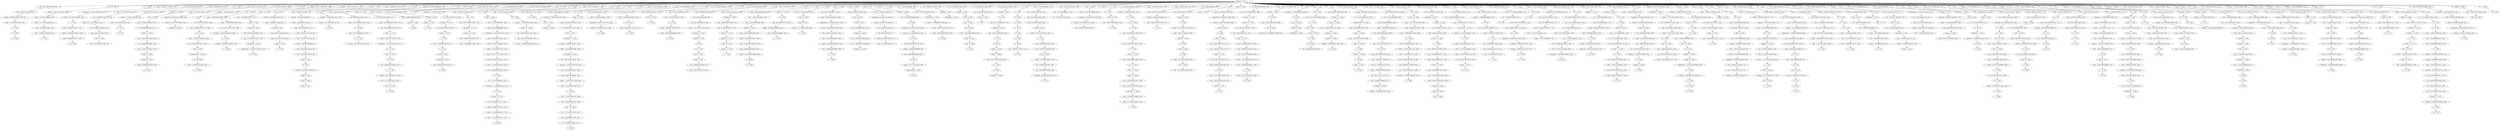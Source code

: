 strict digraph "" {
"('well', -2.7742981925152268, 1521)";
"('girl', 8.2963498867889278, 668)";
"('!', 0, 813)";
"('breathe', 1.0, 1009)";
"('actress', 20.508777991480365, 347)";
"('her', 8.7054235211047679, 621)";
"(',', 0, 1010)";
"('!', 0, 501)";
"('for', 12.657359638272922, 422)";
"('a', 0, 1333)";
"('nominees', -2.6422336868144987, 1620)";
"('.', 0, 1643)";
"('she', 13.271351898602667, 1432)";
"('or', 1.0, 198)";
"('best', 16.000189434399882, 1390)";
"('much', -0.065735963827292299, 1528)";
"('.', 0, 1386)";
"('the', 40.351098507937778, 844)";
"('!', 0, 561)";
"('really', -6.8318786025671638, 641)";
"('best', 19.500094717199943, 1161)";
"(';', 0, 764)";
"('than', 1.0, 1377)";
"('lovely', -0.32111684340724933, 685)";
"('the', 33.468131343917037, 408)";
"('";
"('still', -1.8685280723454158, 1315)";
"('swedish', 1.6788831565927507, 1027)";
"(\"'s\", 0, 1531)";
"('.', 0, 1436)";
"('actress', 22.407022393184292, 1163)";
"('faint', 1.0, 1005)";
"('been', 1.1605584217036244, 1506)";
"('(', 0, 843)";
"('way', 1.0, 266)";
"('the', 44.9397432839516, 1312)";
"('always', 1.0, 479)";
"(';', 0, 412)";
"('if', -4.0, 671)";
"('ex', 3.5745139553076557, 489)";
"('.', 0, 986)";
"('of', 5.1626843615826008, 536)";
"('award', 1.0, 1537)";
"('you', 0.50877799148036384, 704)";
"('is', 24.28052250605845, 532)";
"('for', 10.723095602100212, 407)";
"('oscars', -9.3944157829637547, 172)";
"('so', 0.74402654237390031, 1033)";
"('!', 0, 427)";
"('she', 15.089730198802286, 281)";
"('but', -3.8603313250169187, 1451)";
"('now', -12.247817903850745, 1349)";
"(\"''\", 0, 1168)";
"('women', 1.0, 838)";
"('year', -4.4892382408400859, 228)";
"('ugh', 1.0, 1293)";
"('girl', -1.7353502102491341, 425)";
"('world', -3.1314719276545846, 1560)";
"('the', 38.056776119930859, 214)";
"('wonderful', -1.0948224578763326, 1255)";
"('deserved', -3.8603313250169187, 1522)";
"('in', -3.7438208545256693, 1108)";
"('not', 1.1605584217036244, 650)";
"('actress', -4.1683992306706941, 1424)";
"(',', 0, 1450)";
"('so', 8.108456241055066, 1527)";
"('for', 10.723095602100212, 658)";
"('been', 1.1605584217036244, 774)";
"('that', -14.350203337456293, 1584)";
"('she', 2.3610820974049531, 900)";
"('when', 1.0, 188)";
"('is', 3.8233962893799252, 1131)";
"('red', -9.3719104272628346, 173)";
"('best', 5.5004735859997069, 1638)";
"('won', 4.0948224578763321, 1625)";
"('...', 0, 125)";
"('will', -3.744619120420043, 495)";
"(\"'s\", 0, 1067)";
"('for', 28.131471927654584, 242)";
"('for', 1.0517754212366732, 1422)";
"('had', -2.1859552136314173, 225)";
"('world', -4.9709135059509606, 1058)";
"('hard', 1.0, 85)";
"('there', 1.0, 1007)";
"('to', 4.9524498544429072, 1653)";
"('is', 24.28052250605845, 1646)";
"('.', 0, 325)";
"('!', 0, 1305)";
"('actress', 16.712289188072511, 886)";
"('real', 0.065735963827292077, 14)";
"('think', 0.0, 1431)";
"('in', 14.221067179552874, 1311)";
"('it', -24.219662817092015, 1354)";
"('danish', 8.2963498867889278, 1166)";
"('let', 1.0, 1053)";
"(\"'that\", 0, 123)";
"('.', 0, 1658)";
"('getting', 1.0, 254)";
"('confuses', 1.0, 475)";
"('am', -0.70796965064179096, 1031)";
"('swedish', 1.6788831565927507, 1647)";
"('about', -4.3577663131855022, 1640)";
"('xd', 1.0, 1460)";
"('role', -14.0, 1585)";
"('3', 0, 19)";
"('the', 31.173808955910118, 674)";
"('absolute', 1.0, 1637)";
"('but', -3.8603313250169187, 594)";
"('would', 0.54741122893816607, 1484)";
"('winslet', -4.9709135059509606, 77)";
"(\"'beauty\", 0, 60)";
"('supporting', 18.701306265146126, 831)";
"('!', 0, 335)";
"('glamour', -2.6422336868144987, 169)";
"('tonight', 1.0, 107)";
"('dream', 1.0, 1500)";
"('lovely', 0.83944157829637533, 1473)";
"('her', 4.4108470422095358, 1070)";
"('a', 0, 1542)";
"('...', 0, 147)";
"('that', -6.0290864940490394, 1378)";
"('!', 0, 428)";
"('year', -2.0366494697782525, 1599)";
"('perfect', 1.0, 734)";
"('great', -0.38946641022356321, 1486)";
"('my', -4.766142638739872, 595)";
"('because', -1.4816752651108742, 1219)";
"('.', 0, 705)";
"('for', 24.262943855309167, 488)";
"('dresses', 1.0, 56)";
"('she', 13.271351898602667, 1530)";
"('so', 6.6355703013188334, 855)";
"('but', -4.9463644575186105, 75)";
"('great', -1.2877108119274903, 1557)";
"('does', 1.0, 1039)";
"('.', 0, 1186)";
"('cute', 1.0, 1232)";
"('the', 38.056776119930859, 1502)";
"('ex', -0.28077767150775124, 1488)";
"('glad', -4.9709135059509606, 1438)";
"('!', 0, 1548)";
"('princess', 0.13147192765458415, 179)";
"('she', 9.6345952982034291, 264)";
"('most', -2.6422336868144987, 1317)";
"('she', 5.9978386978041911, 672)";
"('(', 0, 1210)";
"('!', 0, 927)";
"(';', 0, 526)";
"('the', 40.351098507937778, 1021)";
"('and', -12.223130986585442, 1137)";
"('for', 16.525887710618335, 887)";
"('out', -2.5183247348891262, 1617)";
"('.', 0, 879)";
"('deserved', 4.8279337349966163, 1525)";
"('ex', -10.561555343015502, 643)";
"('was', -2.5689347472579946, 825)";
"('of', -18.40349067419713, 1114)";
"('the', 44.9397432839516, 1448)";
"('!', 0, 1170)";
"('for', 4.9203034935820895, 1224)";
"('to', 13.312199935307959, 1002)";
"('girl', -21.798750404325261, 1117)";
"('.', 0, 108)";
"('pretty', 1.0, 856)";
"('excellent', -2.255380879579957, 868)";
"('.', 0, 647)";
"('and', 9.1400638989730183, 1004)";
"('pop', 1.0, 926)";
"('so', -5.1475172165710319, 1155)";
"('a', 0, 775)";
"('it', -8.4728823944761587, 1060)";
"('with', 1.0, 152)";
"('she', 7.8162169980038101, 1196)";
"('so', 8.108456241055066, 732)";
"('for', 24.262943855309167, 259)";
"('actress', 16.712289188072511, 1405)";
"('!', 0, 626)";
"('supporting', 22.420783759087676, 1162)";
"('innards', 1.0, 1372)";
"(\"'s\", 0, 322)";
"('has', -9.0, 982)";
"(',', 0, 1612)";
"('.', 0, 1045)";
"(',', 0, 143)";
"('spent', 1.0, 1454)";
"('!', 0, 758)";
"('on', -8.1681213974328379, 104)";
"('girl', 1.6085498220968866, 846)";
"('supporting', 20.561045012116899, 244)";
"('me', -2.5183247348891262, 1054)";
"('machina', -11.846652551953973, 1607)";
"('good', 0.83944157829637533, 664)";
"('in', 17.814044786368584, 839)";
"('!', 0, 850)";
"('out', -9.8760910480746276, 878)";
"('huge', 1.0, 1334)";
"('-', 0, 126)";
"('i', 0, 1034)";
"('best', 14.250236792999853, 1403)";
"('they', 1.0, 1220)";
"('!', 0, 393)";
"('is', 3.8233962893799252, 954)";
"('girl', 3.2804998382698969, 1396)";
"('grey', 1.0, 820)";
"('was', 0.52588771061833661, 867)";
"('has', 4.0, 773)";
"('with', -4.0, 921)";
"('i', 0, 1561)";
"('jason', -2.5183247348891262, 200)";
"('.', 0, 801)";
"('this', -3.1366991336326286, 1057)";
"('as', 0.0, 1361)";
"('the', 47.234065671958518, 1165)";
"('at', -3.7370561446908317, 184)";
"('them', 1.0, 1459)";
"('best', 17.750142075799911, 3)";
"('gorgeous', 0.45258877106183371, 275)";
"('performance', -4.9709135059509606, 1545)";
"('danish', -0.063400194076123739, 939)";
"('even', -1.2920303493582095, 562)";
"(',', 0, 684)";
"('!', 0, 340)";
"('.', 0, 1319)";
"('the', 15.113552239861718, 146)";
"('!', 0, 560)";
"('.', 0, 1096)";
"('machina', 2.2894167463691861, 490)";
"('oh', -3.0290864940490403, 457)";
"('going', -0.065735963827292299, 1173)";
"('looks', 0.54741122893816607, 1496)";
"('has', 3.0, 1624)";
"('the', 26.585164179896289, 105)";
"('!', 0, 1250)";
"('she', 13.271351898602667, 1099)";
"(';', 0, 1193)";
"('post-oscars', 0, 154)";
"('!', 0, 1588)";
"('far', -0.32111684340724933, 1614)";
"('stars', -4.1896449157526652, 142)";
"('.', 0, 434)";
"('!', 0, 784)";
"('well', -2.7742981925152268, 936)";
"('for', 26.197207891481877, 1048)";
"('win', 0.13147192765458415, 234)";
"('have', -2.4450257953326222, 1268)";
"('had', 1.4070223931842913, 1332)";
"('with', -8.0, 598)";
"('the', 44.9397432839516, 537)";
"('too', 1.6788831565927507, 1231)";
"('princess', -0.64223368681449866, 992)";
"('worthy', 1.0, 378)";
"('and', 14.070031949486509, 1401)";
"('get', -3.7370561446908317, 302)";
"('of', -6.6204031563072654, 871)";
"('!', 0, 499)";
"('better', -4.3577663131855022, 267)";
"('.', 0, 1118)";
"('ball', 1.0, 538)";
"('.', 0, 1512)";
"('thankings', 1.0, 1445)";
"('what', 3.0, 1171)";
"('danish', 4.9524498544429072, 351)";
"('oscars', -13.073298939556505, 48)";
"('the', 40.351098507937778, 1434)";
"('?', 0, 473)";
"('rolling', 1.0, 1446)";
"('the', 35.762453731923948, 1619)";
"('in', 10.628089572737165, 1558)";
"('the', 26.585164179896289, 141)";
"(')', 0, 555)";
"('she', 15.089730198802286, 1634)";
"('.', 0, 1470)";
"('prom', 1.0, 768)";
"('the', 42.645420895944689, 1636)";
"('danish', -1.7353502102491341, 409)";
"('.', 0, 911)";
"('though', -8.0366494697782525, 679)";
"('hyperventilate', 1.0, 1003)";
"('time', -5.584060698716419, 1078)";
"(',', 0, 1154)";
"('delicious', 1.0, 826)";
"('like', 2.1972078914818765, 439)";
"('anyone', 1.0, 493)";
"('the', 47.234065671958518, 819)";
"('?', 0, 1180)";
"('cutest', 1.0, 1435)";
"('!', 0, 1492)";
"('in', 1.6456455556978931, 268)";
"('have', -5.9267010604434951, 567)";
"('belle', -1.4159393012835819, 58)";
"(';', 0, 527)";
"('on', -10.620710168494671, 46)";
"('is', 24.28052250605845, 1230)";
"('aw', 1.0, 190)";
"('.', 0, 223)";
"('too', -9.9267010604434969, 1204)";
"('won', -2.0366494697782525, 1479)";
"('it', -2.746780422615851, 824)";
"('is', 24.28052250605845, 446)";
"('prediction', -0.70796965064179096, 787)";
"('.', 0, 903)";
"('could', -1.9051775421236679, 1267)";
"('and', 7.4967412154685213, 491)";
"('for', -16.356600904317695, 1353)";
"('congrats', 3.7419006024949244, 392)";
"('?', 0, 375)";
"('machina', -9.276458134077032, 270)";
"('my', 2.1972078914818765, 506)";
"('kind', 1.0, 1038)";
"('taking', 1.0, 1544)";
"('plans', 1.0, 157)";
"('.', 0, 1633)";
"('glad', -1.2920303493582095, 1477)";
"('had', -4.8806884187431994, 1270)";
"('whitest', 1.0, 1309)";
"('have', -7.08725948214712, 1603)";
"('!', 0, 627)";
"('opinion', 1.0, 1207)";
"('what', -2.0, 369)";
"('(', 0, 1018)";
"('be', -7.0, 692)";
"('so', 6.6355703013188334, 1649)";
"('reparto', 1.0, 1019)";
"('seen', 1.0, 456)";
"('one', 1.1605584217036244, 447)";
"('swedish', -2.9633505302217484, 1256)";
"('best', 3.7505209445996748, 798)";
"('multiple', 1.0, 1338)";
"('this', 1.3974756497755294, 1559)";
"('and', 7.4967412154685213, 686)";
"('best', -1.4993369796004146, 675)";
"('.', 0, 356)";
"('it', -12.767458873371393, 321)";
"('that', -6.0290864940490394, 374)";
"('princess', -5.2844673736289973, 120)";
"('wins', 4.0, 1388)";
"('get', -4.5107617591599141, 1075)";
"('it', -9.9044078874412378, 319)";
"('even', 0.54741122893816607, 279)";
"('.', 0, 1233)";
"('the', 49.52838805996543, 666)";
"('what', -2.0, 237)";
"('tried', 1.0, 818)";
"('tell', 1.0, 1069)";
"('wins', 4.0, 2)";
"('win', -7.6055842170362471, 1421)";
"('interpretation', 1.0, 849)";
"('girl', 1.6085498220968866, 1023)";
"('in', 14.221067179552874, 1447)";
"('award', -6.0, 639)";
"('this', -7.6708739170407831, 902)";
"('the', 28.879486567903207, 44)";
"('for', 20.394415782963755, 6)";
"('her', -8.4728823944761587, 516)";
"('really', -13.795229132788911, 87)";
"('by', 0.065735963827292077, 1613)";
"('and', -0.71987220205396341, 899)";
"('beaut', 1.0, 1141)";
"('swede', 1.0, 1465)";
"('``', 0, 1164)";
"('in', 7.0351119659214554, 615)";
"('girl', -1.7353502102491341, 618)";
"('her', 4.4108470422095358, 114)";
"('-', 0, 837)";
"(')', 0, 847)";
"('and', 4.2100958484595274, 1314)";
"('love', -6.0, 1562)";
"('!', 0, 584)";
"('just', 0.83944157829637533, 1463)";
"('the', 44.9397432839516, 1615)";
"('danish', 4.9524498544429072, 1395)";
"('year', 0.41593930128358103, 1335)";
"(';', 0, 411)";
"('like', 2.1972078914818765, 1497)";
"('in', 17.814044786368584, 438)";
"('is', 14.981828771204576, 253)";
"('for', 2.9860394574093796, 642)";
"('sound', 1.0, 1468)";
"('favorite', -0.32111684340724933, 507)";
"('was', 5.1681213974328362, 282)";
"('tove', 1.0, 922)";
"('of', 6.6355703013188334, 623)";
"('.', 0, 1028)";
"('the', 54.117032835979259, 364)";
"('killing', 1.0, 1507)";
"('are', -8.6497966625437108, 145)";
"('thing', -0.32111684340724933, 360)";
"('thought', 1.0, 823)";
"('.', 0, 661)";
"('take', -2.255380879579957, 202)";
"('category', 1.0, 678)";
"('publicist', 1.0, 1068)";
"('agreed', 1.0, 646)";
"('girl', 8.2963498867889278, 1519)";
"('far', 0.83944157829637533, 504)";
"('definitely', 1.0, 323)";
"('.', 0, 1474)";
"('!', 0, 1546)";
"('screen', 1.0, 1077)";
"('like', -4.766142638739872, 119)";
"('the', 49.52838805996543, 449)";
"('favorite', -1.8685280723454158, 762)";
"('year', -3.2629438553091692, 511)";
"('testament', 1.0, 870)";
"('deserved', 1.5698343374915407, 1590)";
"('also', -3.4159393012835819, 1132)";
"('then', 1.0, 320)";
"('movie', -6.6771772221510535, 1105)";
"(';', 0, 477)";
"('redmayne', -3.0290864940490403, 660)";
"('luv', 1.0, 515)";
"('is', 13.122090024233801, 1433)";
"('also', -2.6422336868144987, 513)";
"('girl', -0.063400194076123739, 216)";
"('for', 24.262943855309167, 1402)";
"('naturally', 1.0, 1042)";
"('success', 1.0, 778)";
"('i', 0, 1430)";
"('is', 13.122090024233801, 919)";
"('my', -2.4450257953326222, 761)";
"('ex-machina', 0, 1226)";
"(\"'s\", 0, 897)";
"('!', 0, 1538)";
"('is', 20.561045012116899, 854)";
"('danish', 3.2804998382698969, 1022)";
"('about', -6.1972078914818773, 1183)";
"('the', 35.762453731923948, 185)";
"(\"'ll\", 0, 239)";
"('of', 8.108456241055066, 448)";
"('so', 8.108456241055066, 471)";
"('movie', -1.2877108119274903, 262)";
"('checking', 1.0, 877)";
"('!', 0, 333)";
"('1st', 1.0, 786)";
"('award', 0.0, 653)";
"('she', 5.9978386978041911, 1601)";
"('including', 1.0, 1341)";
"('will', 1.773705614469083, 257)";
"('will', -2.5183247348891262, 301)";
"('wins', 2.0, 883)";
"('!', 0, 518)";
"('supporting', 16.841567518175353, 841)";
"('i', 0, 238)";
"('it', 1.5477960562793811, 655)";
"('ex', -13.13174976089244, 1110)";
"('dress', -12.247817903850745, 1139)";
"('the', 54.117032835979259, 177)";
"('danish', -0.063400194076123739, 617)";
"('performance', -7.4235022770127941, 1227)";
"('gave', 1.0, 1541)";
"('is', -12.914252433357049, 1140)";
"('``', 0, 349)";
"('only', 1.0, 1098)";
"('not', -6.8103550842473357, 1040)";
"('!', 0, 998)";
"('she', 9.6345952982034291, 896)";
"('on', -6.9418270119019212, 170)";
"('now', -2.9633505302217484, 539)";
"('.', 0, 1008)";
"('that', -15.737056144690833, 1044)";
"('deserves', -6.8318786025671638, 901)";
"('actress', 18.610533589776438, 1392)";
"('yes', -7.6055842170362471, 341)";
"('!', 0, 1142)";
"('a', 0, 1498)";
"('i', 0, 702)";
"('!', 0, 338)";
"('winslet', -6.8103550842473357, 600)";
"('was', 2.0732989395565031, 656)";
"('was', 0.52588771061833661, 265)";
"('bit', 1.0, 1375)";
"('could', -5.584060698716419, 78)";
"('jennifer', -4.9709135059509606, 1199)";
"('as', -6.0, 1656)";
"('.', 0, 701)";
"('eddie', -2.6422336868144987, 659)";
"('is', 24.28052250605845, 1026)";
"('as', 1.0, 1029)";
"('from', -1.4159393012835819, 579)";
"('girl', -1.7353502102491341, 1419)";
"('her', 5.8423725351746132, 1370)";
"('this', 2.9088672442449148, 779)";
"('from', -2.9633505302217484, 213)";
"('how', -6.1972078914818773, 1320)";
"('the', 35.762453731923948, 616)";
"('.', 0, 368)";
"('lt', -1.0948224578763326, 17)";
"('this', 2.9088672442449148, 442)";
"('was', -8.7585796630106607, 124)";
"('danish', -10.095100291114186, 1346)";
"('is', 24.28052250605845, 681)";
"('.', 0, 1292)";
"('wins', 4.0, 363)";
"('.', 0, 1159)";
"('year', -0.81035508424733571, 1511)";
"('performance', -1.2920303493582095, 508)";
"('.', 0, 955)";
"('an', -11.715532626371004, 1352)";
"('she', 13.271351898602667, 224)";
"('supporting', -3.6155586985031718, 1423)";
"(';', 0, 326)";
"('cheek', 1.0, 106)";
"('girl', 4.9524498544429072, 9)";
"('...', 0, 191)";
"('fantastic', 1.0, 891)";
"('she', 13.271351898602667, 474)";
"('if', 1.0, 1097)";
"('her', -8.4728823944761587, 1225)";
"('the', 49.52838805996543, 1517)";
"('talented', 1.0, 687)";
"('is', 24.28052250605845, 1307)";
"('was', 12.905177542123667, 782)";
"('statue', 1.0, 985)";
"('danish', -0.063400194076123739, 1418)";
"('i', 0, 514)";
"('girl', -11.767050307287196, 1347)";
"('best', 17.750142075799911, 243)";
"('academy', -6.1972078914818773, 189)";
"('!', 0, 391)";
"('a', 0, 483)";
"('the', 35.762453731923948, 1103)";
"('does', 1.0, 232)";
"('a', 0, 226)";
"('time', -6.8103550842473357, 1457)";
"('machina', -14.41684696983091, 1111)";
"('actress', 9.1193115812567989, 638)";
"('ex', -7.9913609251385651, 1342)";
"('.', 0, 204)";
"('were', -1.0948224578763326, 760)";
"(',', 0, 1462)";
"('is', 24.28052250605845, 1000)";
"('most', -0.32111684340724933, 450)";
"('year', -2.0366494697782525, 780)";
"('.', 0, 229)";
"('year', -2.0366494697782525, 443)";
"('awesome', 1.0, 783)";
"('machina', -9.276458134077032, 1343)";
"('movie', -7.5754216238549805, 1642)";
"('first', 0.45258877106183371, 622)";
"('?', 0, 1425)";
"('was', 12.905177542123667, 663)";
"('.', 0, 1276)";
"(')', 0, 1398)";
"('!', 0, 756)";
"('supporting', 9.4026125302922523, 637)";
"('in', 17.814044786368584, 1594)";
"('had', 3.2035111965921459, 1443)";
"('danish', 13.312199935307959, 910)";
"('icona', 1.0, 925)";
"('girl', -3.4073002264221444, 410)";
"('actress', 20.508777991480365, 245)";
"('!', 0, 1258)";
"(\"n't\", 0, 233)";
"('ex', -10.561555343015502, 1606)";
"('however', 1.0, 1130)";
"(\"'s\", 0, 1178)";
"('lead', -3.744619120420043, 137)";
"('thing', -2.255380879579957, 1639)";
"('deserves', 1.6788831565927507, 1535)";
"('the', 54.117032835979259, 357)";
"('been', -4.9709135059509606, 568)";
"('danish', 9.9682999029619381, 667)";
"(')', 0, 1420)";
"('actress', 18.610533589776438, 832)";
"('best', 17.750142075799911, 345)";
"('voting', 1.0, 1223)";
"('my', -15.211168434072494, 1206)";
"('we', -0.67888315659275111, 1650)";
"('were', -2.255380879579957, 1221)";
"('doesnt', 1.0, 1467)";
"('she', 9.6345952982034291, 810)";
"('tracy', 1.0, 1274)";
"('so', -6.6204031563072654, 1564)";
"('supporting', 20.561045012116899, 4)";
"('are', -0.67888315659275111, 1253)";
"('!', 0, 1249)";
"('!', 0, 1406)";
"('lead', -3.744619120420043, 168)";
"('?', 0, 444)";
"('actor', 1.0, 892)";
"('ex', -7.9913609251385651, 269)";
"(\"'s\", 0, 1157)";
"(\"'d\", 0, 1651)";
"('script', 1.0, 1449)";
"('black', 1.0, 1072)";
"('was', -14.948224578763327, 84)";
"('!', 0, 519)";
"('real', 0.45258877106183371, 151)";
"('reading', 1.0, 1458)";
"('?', 0, 1228)";
"('a', 0, 720)";
"('slaying', 1.0, 1364)";
"('amazing', -1.4816752651108742, 1532)";
"('!', 0, 857)";
"('the', 24.290841791889378, 677)";
"('was', -2.5689347472579946, 673)";
"('was', -7.2111684340724942, 1107)";
"('ban', 1.0, 1654)";
"('carpet', -10.270154828966762, 174)";
"(\"''\", 0, 354)";
"('many', -0.67888315659275111, 624)";
"('!', 0, 625)";
"('won', 5.3211168434072489, 1611)";
"('i', 0, 1475)";
"('big', 1.0, 359)";
"('for', 18.460151746791045, 1393)";
"('room', 1.0, 1313)";
"('great', -6.6771772221510535, 848)";
"('wrong', 1.0, 261)";
"('actress', 11.017555982960726, 529)";
"('girl', 3.2804998382698969, 352)";
"('!', 0, 339)";
"('another', 1.0, 1464)";
"('high', 1.0, 564)";
"('...', 0, 51)";
"('danish', 6.6243998706159175, 8)";
"('convince', 1.0, 496)";
"('.', 0, 1059)";
"('was', 12.905177542123667, 1514)";
"('a', 0, 1373)";
"('.', 0, 271)";
"('youth', 1.0, 872)";
"('!', 0, 342)";
"('a', 0, 13)";
"('is', 24.28052250605845, 1427)";
"('actress', 20.508777991480365, 5)";
"('achieved', 1.0, 1269)";
"('much', -6.1972078914818773, 1565)";
"('nominated', -3.4159393012835819, 569)";
"('best', 9.0003788687997641, 1616)";
"('won', -4.4892382408400859, 1197)";
"('hidden', 1.0, 1369)";
"('nothing', 1.0, 492)";
"('this', -9.1822655115101703, 80)";
"(\"'s\", 0, 635)";
"('though', -0.065735963827292299, 280)";
"('eddie', -1.0948224578763326, 1176)";
"('deserves', 0.13147192765458415, 1555)";
"('of', -12.511946915252199, 602)";
"('(', 0, 601)";
"('n', 0, 512)";
"(\"'s\", 0, 1182)";
"('beautiful', 1.0, 451)";
"('congrats', -9.2904969875253798, 1547)";
"('stuff', 1.0, 821)";
"('.', 0, 263)";
"('.', 0, 1480)";
"('for', 26.197207891481877, 829)";
"('supporting', 16.841567518175353, 1404)";
"('complaints', 1.0, 905)";
"('a', 0, 284)";
"('looks', -3.1314719276545846, 118)";
"('movie', -1.2877108119274903, 1597)";
"('exceptional', 1.0, 1134)";
"('a', 0, 1254)";
"('!', 0, 1549)";
"('going', 1.1605584217036244, 1001)";
"('totally', 1.0, 1534)";
"('after', -0.70796965064179096, 1487)";
"('though', -10.489238240840086, 1208)";
"('the', 35.762453731923948, 1417)";
"('deserved', -15.806695782535527, 324)";
"('has', 4.0, 1505)";
"('and', 2.5667731649550305, 61)";
"(')', 0, 1020)";
"('if', -1.0, 654)";
"('!', 0, 1523)";
"('from', -2.1896449157526652, 59)";
"('&', 0, 16)";
"('films', -2.6422336868144987, 1340)";
"('!', 0, 559)";
"('her', -5.6098314085460075, 1563)";
"('for', 26.197207891481877, 1389)";
"('face', 1.0, 1179)";
"('.', 0, 941)";
"('the', 21.996519403882466, 47)";
"(\"'s\", 0, 482)";
"('this', 10.465825216591842, 278)";
"('!', 0, 1012)";
"('recognition', 1.0, 255)";
"('instead', 1.0, 1113)";
"('gives', 1.0, 176)";
"('the', 21.996519403882466, 984)";
"('such', 1.0, 394)";
"('tan', -3.0290864940490403, 1318)";
"('.', 0, 875)";
"('be', 2.0, 990)";
"('wish', 1.0, 689)";
"('!', 0, 1259)";
"(\"'m\", 0, 1476)";
"('kate', -5.2844673736289973, 76)";
"('by', 1.2262943855309167, 503)";
"('the', 28.879486567903207, 171)";
"('.', 0, 361)";
"('win', 1.6788831565927507, 258)";
"('know', 1.0, 1035)";
"('.', 0, 1621)";
"('award', 0.0, 367)";
"('everything', 1.0, 1556)";
"('to', 8.2963498867889278, 1071)";
"('me', -4.9709135059509606, 497)";
"('was', 5.1681213974328362, 1635)";
"('i', 0, 1030)";
"('.', 0, 933)";
"('up', -1.4816752651108742, 1073)";
"(',', 0, 873)";
"('i', 0, 1626)";
"('past', 1.0, 1510)";
"('more', 1.0, 1076)";
"('gorgeous', -0.70796965064179096, 115)";
"('congrats', -4.9463644575186105, 1491)";
"('is', 24.28052250605845, 1472)";
"('could', -4.3577663131855022, 691)";
"('lead', -3.1314719276545846, 285)";
"('supportive', 1.0, 721)";
"('she', 11.452973598403048, 1478)";
"('i', 0, 688)";
"('love', 2.0, 703)";
"('the', 44.9397432839516, 7)";
"('best', 14.250236792999853, 884)";
"('carpet', -3.0841996153353453, 156)";
"('.', 0, 353)";
"('one', -8.6497966625437108, 83)";
"('ex', -10.561555343015502, 571)";
"('winning', -2.5183247348891262, 796)";
"('supporting', 5.6831350363507021, 799)";
"('woman', -1.8685280723454158, 1257)";
"('liked', 1.0, 88)";
"('!', 0, 1539)";
"('red', -2.1859552136314173, 155)";
"('set', 1.0, 43)";
"('you', -3.9824440170392723, 371)";
"('.', 0, 1520)";
"('be', 1.0, 1485)";
"('in', 14.221067179552874, 893)";
"('tan', -4.5764977229872068, 1041)";
"('after', 0.065735963827292077, 769)";
"('damn', 1.0, 733)";
"('live', 1.0, 1055)";
"('oscars', -4.4892382408400859, 1503)";
"('in', 17.814044786368584, 665)";
"('supporting', 18.701306265146126, 1391)";
"('have', 3.3577663131855013, 651)";
"('.', 0, 530)";
"('!', 0, 336)";
"('!', 0, 1051)";
"('was', -7.2111684340724942, 376)";
"('the', 54.117032835979259, 1308)";
"('the', 49.52838805996543, 260)";
"('no', -4.5764977229872068, 904)";
"('?', 0, 1079)";
"('redbone', 1.0, 484)";
"(';', 0, 834)";
"('breath', 1.0, 1543)";
"('she', 7.8162169980038101, 565)";
"('i', 0, 478)";
"('princess', -0.64223368681449866, 15)";
"('.', 0, 1348)";
"('actress', -2.270154828966767, 1135)";
"('...', 0, 235)";
"('it', -11.335933380406317, 1203)";
"('major', -2.255380879579957, 1339)";
"('spectacular', -1.4816752651108742, 614)";
"('glad', -2.5183247348891262, 1195)";
"('films', -0.70796965064179096, 441)";
"('the', 35.762453731923948, 62)";
"('vetter', 1.0, 1596)";
"('every', 1.0, 894)";
"('dressed', 1.0, 1360)";
"('in', 7.0351119659214554, 937)";
"('had', 1.4070223931842913, 505)";
"('have', -1.2844673736289973, 1652)";
"('?', 0, 1600)";
"('beast', 1.0, 63)";
"('deserves', -3.7370561446908317, 811)";
"('belle', 0.13147192765458415, 535)";
"('the', 21.996519403882466, 1345)";
"('in', 8.8316007693293095, 719)";
"('.', 0, 1198)";
"('me', -2.5183247348891262, 476)";
"('that', -7.4159393012835828, 1156)";
"('clearly', 1.0, 283)";
"('babe', 1.0, 1011)";
"('keeps', 1.0, 149)";
"('the', 54.117032835979259, 533)";
"('vikander', 125, 0)";
"('like', -14.050610012368868, 1043)";
"('for', 2.9860394574093796, 1605)";
"('her', -8.4728823944761587, 1456)";
"('it', -2.746780422615851, 303)";
"('that', -4.6422336868144995, 1036)";
"('";
"('dress', -2.9633505302217484, 117)";
"('her', -7.0413569015110831, 693)";
"('was', 3.6207101684946696, 613)";
"('should', -5.7789328204471264, 1602)";
"('2015.', 0, 1337)";
"('.', 0, 1429)";
"('&', 0, 1191)";
"('have', 4.5183247348891262, 1368)";
"('is', 24.28052250605845, 273)";
"('won', 5.3211168434072489, 487)";
"('take', -3.8027921085181235, 79)";
"('this', -3.1366991336326286, 203)";
"('danish', 1.6085498220968866, 215)";
"('poised', 1.0, 683)";
"('red', -12.066643632374618, 49)";
"('worth', 1.0, 876)";
"('swarthy', 1.0, 472)";
"('.idk', 0, 236)";
"('good', -2.6422336868144987, 1104)";
"('was', 3.6207101684946696, 1100)";
"('this', 5.9316504331836857, 1509)";
"('.', 0, 669)";
"('scandinavians', 1.0, 1655)";
"('and', -2.3631948855584604, 924)";
"('lo', 1.0, 923)";
"('with', -1.0, 1175)";
"('her', 8.7054235211047679, 1444)";
"('otherwise', 1.0, 498)";
"('belle', -1.4159393012835819, 1362)";
"('oscars', -0.81035508424733571, 116)";
"('person', 1.0, 1310)";
"('this', -12.205048700448941, 82)";
"('dress', -0.64223368681449866, 180)";
"(';', 0, 1644)";
"('burst', 1.0, 1185)";
"('has', -17.0, 1351)";
"('in', -1.9473320511178152, 676)";
"('carpet', -12.964888034078545, 50)";
"(',', 0, 1359)";
"('disney', 0.45258877106183371, 178)";
"(')', 0, 1112)";
"('in', 10.628089572737165, 1336)";
"('glamour', -3.0290864940490403, 139)";
"('machina', -11.846652551953973, 644)";
"('got', 1.0, 318)";
"('.', 0, 1355)";
"('machina', -1.5658748804462199, 1489)";
"('this', 5.9316504331836857, 770)";
"('that', -15.737056144690833, 1138)";
"('and', 4.2100958484595274, 822)";
"('course', 1.0, 603)";
"('she', 5.9978386978041911, 1452)";
"('!', 0, 757)";
"('simply', 1.0, 274)";
"('still', -2.6422336868144987, 1453)";
"('won', 6.5474112289381665, 1047)";
"(\"'\", 0, 64)";
"('should', -4.8806884187431994, 566)";
"('jason', -5.584060698716419, 1200)";
"('.', 0, 217)";
"('so', -3.6746312768347984, 1437)";
"('well', -7.1184307225219943, 1657)";
"('heart', 1.0, 596)";
"('a', 0, 991)";
"('!', 0, 517)";
"('she', 11.452973598403048, 1540)";
"('who', -0.67888315659275111, 1466)";
"('supporting', 20.561045012116899, 346)";
"('the', 35.762453731923948, 1316)";
"(';', 0, 18)";
"('flawless', 1.0, 1515)";
"('so', 9.5813421807912995, 682)";
"('(', 0, 1109)";
"('.', 0, 1608)";
"('!', 0, 604)";
"('cool', -1.0948224578763326, 182)";
"('of', -0.72885939736233318, 1618)";
"(',', 0, 593)";
"('kate', -7.6055842170362471, 599)";
"('great', -3.9824440170392723, 227)";
"('better', -3.744619120420043, 1376)";
"('.', 0, 833)";
"('that', -6.0290864940490394, 1641)";
"('of', -3.6746312768347984, 373)";
"('it', 5.8423725351746132, 1508)";
"(\"'ve\", 0, 454)";
"('for', 2.9860394574093796, 570)";
"('.', 0, 1032)";
"('she', -3.0940528031939039, 377)";
"('like', 4.5183247348891262, 12)";
"('!', 0, 337)";
"('a', 0, 181)";
"('android', 1.0, 1371)";
"('steve', 1.0, 89)";
"('looks', 1.773705614469083, 11)";
"('she', 0.54270379720533413, 1439)";
"('think', -7.0, 480)";
"('danish', -0.063400194076123739, 424)";
"('!', 0, 426)";
"('our', 1.0, 1037)";
"('to', 3.2804998382698969, 1074)";
"('all', -5.584060698716419, 1455)";
"('?', 0, 379)";
"('up', -1.0948224578763326, 1006)";
"('supporting', 20.561045012116899, 365)";
"('!', 0, 763)";
"('makeover', 1.0, 183)";
"('true', 0.065735963827292077, 776)";
"('with', 4.0, 620)";
"('an', -6.1972078914818773, 1133)";
"('lt', -0.32111684340724933, 1192)";
"('in', 17.814044786368584, 1516)";
"('do', -1.4816752651108742, 370)";
"('is', 20.561045012116899, 1172)";
"('agrees', 1.0, 113)";
"('in', 5.2386231625136013, 1056)";
"('this', 2.9088672442449148, 1598)";
"('.', 0, 1024)";
"('";
"('she', 13.271351898602667, 934)";
"('...', 0, 1379)";
"('danish', 9.9682999029619381, 1518)";
"('pleaseeee', 1.0, 246)";
"('it', -2.746780422615851, 812)";
"('opposite', 1.0, 1273)";
"('is', 24.28052250605845, 889)";
"('the', 35.762453731923948, 938)";
"('oscars', -5.7155326263710045, 186)";
"('on', 1.6422336868144978, 1174)";
"('cool', -4.1896449157526652, 1158)";
"('";
"('too', -9.1529954459744136, 874)";
"('machina', -11.846652551953973, 572)";
"('!', 0, 755)";
"('a', 0, 840)";
"(\"'s\", 0, 1061)";
"('can', 1.0, 1627)";
"('people', 1.0, 452)";
"('who', -8.0366494697782525, 144)";
"('.', 0, 1247)";
"('actually', 1.0, 989)";
"('stunning', 1.0, 1428)";
"('in', 3.4421343591057472, 869)";
"('i', 0, 453)";
"('you', -1.2877108119274903, 759)";
"('danish', 3.2804998382698969, 845)";
"('winning', 1.773705614469083, 277)";
"('nominated', -1.4816752651108742, 1101)";
"('.', 0, 906)";
"('the', 38.056776119930859, 1365)";
"('that', 7.8394415782963751, 1526)";
"('the', 38.056776119930859, 797)";
"('!', 0, 500)";
"('is', 3.8233962893799252, 597)";
"('actress', 16.712289188072511, 842)";
"('might', 1.0, 988)";
"('she', 4.1794603976045721, 1271)";
"('!', 0, 1550)";
"('says', 1.0, 494)";
"('you', 0.50877799148036384, 1252)";
"('jobs', 1.0, 90)";
"('certainly', 1.0, 908)";
"('it', 8.7054235211047679, 150)";
"('for', 14.591623674445628, 467)";
"('she', -14.004322604391618, 1350)";
"('the', 8.2305850758409775, 1115)";
"('the', 42.645420895944689, 1394)";
"('a', 0, 890)";
"('just', 1.2262943855309167, 486)";
"('she', 0.54270379720533413, 1106)";
"('ever', 1.0, 455)";
"('role', -6.0, 722)";
"('belle', -6.0581729880980806, 121)";
"('wins', 4.0, 828)";
"('next', 1.0, 358)";
"('the', 33.468131343917037, 138)";
"('the', 40.351098507937778, 510)";
"('swedish', -2.9633505302217484, 1469)";
"('competition', 1.0, 396)";
"('actress', 5.3228227778489448, 800)";
"(')', 0, 605)";
"('morgan', 1.0, 1275)";
"('better', -7.4235022770127941, 1062)";
"('?', 0, 1321)";
"(',', 0, 1529)";
"('the', 42.645420895944689, 350)";
"('did', -1.9051775421236679, 935)";
"('?', 0, 645)";
"('idk', -7.4235022770127941, 81)";
"('a', 0, 1595)";
"('deserved', -10.37653012002707, 1202)";
"('my', -8.2478179038507449, 458)";
"('-', 0, 1136)";
"('(', 0, 1052)";
"('i', 0, 690)";
"('he', -3.0290864940490403, 1181)";
"('(', 0, 1416)";
"('";
"('204450349', 1.0, 440)";
"('best', 16.000189434399882, 830)";
"('.', 0, 1064)";
"('and', -7.2931629360719512, 1344)";
"('is', 22.420783759087676, 731)";
"('in', 5.2386231625136013, 898)";
"('as', 0.0, 57)";
"('would', 1.773705614469083, 649)";
"('3', 0, 1194)";
"('the', 35.762453731923948, 423)";
"('of', 2.2169124821101338, 509)";
"('sounds', 1.0, 909)";
"('at', -2.9633505302217484, 1501)";
"('for', 12.657359638272922, 1102)";
"('machina', 3.5745139553076557, 1050)";
"('idk', -2.5183247348891262, 670)";
"('taken', 1.0, 983)";
"('starred', 1.0, 1272)";
"('to', -6.751200258768165, 1184)";
"('girl', -1.7353502102491341, 940)";
"(',', 0, 1648)";
"('girl', 6.6243998706159175, 1167)";
"('to', 14.984149951480969, 767)";
"('wins', 4.0, 344)";
"('tough', 1.0, 395)";
"('is', 3.8233962893799252, 640)";
"('headed', 1.0, 766)";
"('leigh', -3.1314719276545846, 201)";
"(';', 0, 835)";
"('her', 4.4108470422095358, 153)";
"(\"n't\", 0, 657)";
"('for', 20.394415782963755, 348)";
"('slyly', 1.0, 1222)";
"('and', 5.8534185319640244, 1363)";
"('sleep', 1.0, 1628)";
"('movie', -2.1859552136314173, 895)";
"('to', 6.6243998706159175, 563)";
"('disney', -0.70796965064179096, 1499)";
"('!', 0, 1441)";
"('best', 7.2504262273997355, 636)";
"('true', 0.45258877106183371, 534)";
"('excellent', -1.4816752651108742, 528)";
"('do', -2.255380879579957, 240)";
"('overnight', 1.0, 777)";
"('should', 3.2035111965921459, 1367)";
"('";
"('actress', 20.508777991480365, 366)";
"('won', -9.3944157829637547, 1440)";
"('!', 0, 334)";
"('supporting', 16.841567518175353, 885)";
"('redmayne', -1.4816752651108742, 1177)";
"('this', 8.9544336221224583, 1536)";
"('naked', 1.0, 30)";
"('leigh', -6.1972078914818773, 1201)";
"('won', -8.1681213974328379, 1604)";
"('!', 0, 1490)";
"('tone', 1.0, 45)";
"('i', 0, 86)";
"('little', 1.0, 1374)";
"('in', -9.1332872647492351, 1205)";
"('!', 0, 1190)";
"('ex', 4.8596111642461244, 1049)";
"('!', 0, 1251)";
"('for', 16.525887710618335, 795)";
"('she', 0.54270379720533413, 481)";
"('killed', 1.0, 1583)";
"('well', 2.6558674699932325, 1589)";
"('this', 7.443042027653072, 652)";
"('think', -5.0, 372)";
"('danish', -20.126800388152247, 1116)";
"('jennifer', -1.9051775421236679, 199)";
"(')', 0, 1063)";
"('my', 2.1972078914818765, 785)";
"('?', 0, 771)";
"('besties', 1.0, 920)";
"('well', -2.7742981925152268, 1521)" -> "('deserved', -3.8603313250169187, 1522)";
"('girl', 8.2963498867889278, 668)" -> "('.', 0, 669)";
"('breathe', 1.0, 1009)" -> "(',', 0, 1010)";
"('actress', 20.508777991480365, 347)" -> "('for', 20.394415782963755, 348)";
"('her', 8.7054235211047679, 621)" -> "('first', 0.45258877106183371, 622)";
"(',', 0, 1010)" -> "('babe', 1.0, 1011)";
"('for', 12.657359638272922, 422)" -> "('the', 35.762453731923948, 423)";
"('a', 0, 1333)" -> "('huge', 1.0, 1334)";
"('nominees', -2.6422336868144987, 1620)" -> "('.', 0, 1621)";
"('.', 0, 1643)" -> "(';', 0, 1644)";
"('she', 13.271351898602667, 1432)" -> "('is', 13.122090024233801, 1433)";
"('or', 1.0, 198)" -> "('jennifer', -1.9051775421236679, 199)";
"('best', 16.000189434399882, 1390)" -> "('supporting', 18.701306265146126, 1391)";
"('much', -0.065735963827292299, 1528)" -> "(',', 0, 1529)";
"('the', 40.351098507937778, 844)" -> "('danish', 3.2804998382698969, 845)";
"('!', 0, 561)" -> "('even', -1.2920303493582095, 562)";
"('really', -6.8318786025671638, 641)" -> "('for', 2.9860394574093796, 642)";
"('best', 19.500094717199943, 1161)" -> "('supporting', 22.420783759087676, 1162)";
"('than', 1.0, 1377)" -> "('that', -6.0290864940490394, 1378)";
"('lovely', -0.32111684340724933, 685)" -> "('and', 7.4967412154685213, 686)";
"('the', 33.468131343917037, 408)" -> "('danish', -1.7353502102491341, 409)";
"(':', 0, 140)" -> "('the', 26.585164179896289, 141)";
"('still', -1.8685280723454158, 1315)" -> "('the', 35.762453731923948, 1316)";
"('swedish', 1.6788831565927507, 1027)" -> "('.', 0, 1028)";
"(\"'s\", 0, 1531)" -> "('amazing', -1.4816752651108742, 1532)";
"('.', 0, 1436)" -> "('so', -3.6746312768347984, 1437)";
"('actress', 22.407022393184292, 1163)" -> "('``', 0, 1164)";
"('faint', 1.0, 1005)" -> "('up', -1.0948224578763326, 1006)";
"('been', 1.1605584217036244, 1506)" -> "('killing', 1.0, 1507)";
"('(', 0, 843)" -> "('the', 40.351098507937778, 844)";
"('way', 1.0, 266)" -> "('better', -4.3577663131855022, 267)";
"('the', 44.9397432839516, 1312)" -> "('room', 1.0, 1313)";
"('always', 1.0, 479)" -> "('think', -7.0, 480)";
"('if', -4.0, 671)" -> "('she', 5.9978386978041911, 672)";
"('ex', 3.5745139553076557, 489)" -> "('machina', 2.2894167463691861, 490)";
"('of', 5.1626843615826008, 536)" -> "('the', 44.9397432839516, 537)";
"('award', 1.0, 1537)" -> "('!', 0, 1538)";
"('you', 0.50877799148036384, 704)" -> "('.', 0, 705)";
"('is', 24.28052250605845, 532)" -> "('the', 54.117032835979259, 533)";
"('for', 10.723095602100212, 407)" -> "('the', 33.468131343917037, 408)";
"('oscars', -9.3944157829637547, 172)" -> "('red', -9.3719104272628346, 173)";
"('so', 0.74402654237390031, 1033)" -> "('i', 0, 1034)";
"('!', 0, 427)" -> "('!', 0, 428)";
"('she', 15.089730198802286, 281)" -> "('was', 5.1681213974328362, 282)";
"('but', -3.8603313250169187, 1451)" -> "('she', 5.9978386978041911, 1452)";
"('now', -12.247817903850745, 1349)" -> "('she', -14.004322604391618, 1350)";
"('women', 1.0, 838)" -> "('in', 17.814044786368584, 839)";
"('year', -4.4892382408400859, 228)" -> "('.', 0, 229)";
"('girl', -1.7353502102491341, 425)" -> "('!', 0, 426)";
"('world', -3.1314719276545846, 1560)" -> "('i', 0, 1561)";
"('the', 38.056776119930859, 214)" -> "('danish', 1.6085498220968866, 215)";
"('wonderful', -1.0948224578763326, 1255)" -> "('swedish', -2.9633505302217484, 1256)";
"('deserved', -3.8603313250169187, 1522)" -> "('!', 0, 1523)";
"('in', -3.7438208545256693, 1108)" -> "('(', 0, 1109)";
"('not', 1.1605584217036244, 650)" -> "('have', 3.3577663131855013, 651)";
"('actress', -4.1683992306706941, 1424)" -> "('?', 0, 1425)";
"(',', 0, 1450)" -> "('but', -3.8603313250169187, 1451)";
"('so', 8.108456241055066, 1527)" -> "('much', -0.065735963827292299, 1528)";
"('for', 10.723095602100212, 658)" -> "('eddie', -2.6422336868144987, 659)";
"('been', 1.1605584217036244, 774)" -> "('a', 0, 775)";
"('that', -14.350203337456293, 1584)" -> "('role', -14.0, 1585)";
"('she', 2.3610820974049531, 900)" -> "('deserves', -6.8318786025671638, 901)";
"('when', 1.0, 188)" -> "('academy', -6.1972078914818773, 189)";
"('is', 3.8233962893799252, 1131)" -> "('also', -3.4159393012835819, 1132)";
"('red', -9.3719104272628346, 173)" -> "('carpet', -10.270154828966762, 174)";
"('best', 5.5004735859997069, 1638)" -> "('thing', -2.255380879579957, 1639)";
"('won', 4.0948224578763321, 1625)" -> "('i', 0, 1626)";
"('...', 0, 125)" -> "('-', 0, 126)";
"('will', -3.744619120420043, 495)" -> "('convince', 1.0, 496)";
"(\"'s\", 0, 1067)" -> "('publicist', 1.0, 1068)";
"('for', 28.131471927654584, 242)" -> "('best', 17.750142075799911, 243)";
"('for', 1.0517754212366732, 1422)" -> "('supporting', -3.6155586985031718, 1423)";
"('had', -2.1859552136314173, 225)" -> "('a', 0, 226)";
"('world', -4.9709135059509606, 1058)" -> "('.', 0, 1059)";
"('hard', 1.0, 85)" -> "('i', 0, 86)";
"('there', 1.0, 1007)" -> "('.', 0, 1008)";
"('to', 4.9524498544429072, 1653)" -> "('ban', 1.0, 1654)";
"('is', 24.28052250605845, 1646)" -> "('swedish', 1.6788831565927507, 1647)";
"('.', 0, 325)" -> "(';', 0, 326)";
"('actress', 16.712289188072511, 886)" -> "('for', 16.525887710618335, 887)";
"('real', 0.065735963827292077, 14)" -> "('princess', -0.64223368681449866, 15)";
"('think', 0.0, 1431)" -> "('she', 13.271351898602667, 1432)";
"('in', 14.221067179552874, 1311)" -> "('the', 44.9397432839516, 1312)";
"('it', -24.219662817092015, 1354)" -> "('.', 0, 1355)";
"('danish', 8.2963498867889278, 1166)" -> "('girl', 6.6243998706159175, 1167)";
"('let', 1.0, 1053)" -> "('me', -2.5183247348891262, 1054)";
"(\"'that\", 0, 123)" -> "('was', -8.7585796630106607, 124)";
"('getting', 1.0, 254)" -> "('recognition', 1.0, 255)";
"('confuses', 1.0, 475)" -> "('me', -2.5183247348891262, 476)";
"('am', -0.70796965064179096, 1031)" -> "('.', 0, 1032)";
"('swedish', 1.6788831565927507, 1647)" -> "(',', 0, 1648)";
"('about', -4.3577663131855022, 1640)" -> "('that', -6.0290864940490394, 1641)";
"('the', 31.173808955910118, 674)" -> "('best', -1.4993369796004146, 675)";
"('absolute', 1.0, 1637)" -> "('best', 5.5004735859997069, 1638)";
"('but', -3.8603313250169187, 594)" -> "('my', -4.766142638739872, 595)";
"('would', 0.54741122893816607, 1484)" -> "('be', 1.0, 1485)";
"('winslet', -4.9709135059509606, 77)" -> "('could', -5.584060698716419, 78)";
"(\"'beauty\", 0, 60)" -> "('and', 2.5667731649550305, 61)";
"('supporting', 18.701306265146126, 831)" -> "('actress', 18.610533589776438, 832)";
"('!', 0, 335)" -> "('!', 0, 336)";
"('glamour', -2.6422336868144987, 169)" -> "('on', -6.9418270119019212, 170)";
"('tonight', 1.0, 107)" -> "('.', 0, 108)";
"('dream', 1.0, 1500)" -> "('at', -2.9633505302217484, 1501)";
"('lovely', 0.83944157829637533, 1473)" -> "('.', 0, 1474)";
"('her', 4.4108470422095358, 1070)" -> "('to', 8.2963498867889278, 1071)";
"('a', 0, 1542)" -> "('breath', 1.0, 1543)";
"('that', -6.0290864940490394, 1378)" -> "('...', 0, 1379)";
"('year', -2.0366494697782525, 1599)" -> "('?', 0, 1600)";
"('great', -0.38946641022356321, 1486)" -> "('after', -0.70796965064179096, 1487)";
"('my', -4.766142638739872, 595)" -> "('heart', 1.0, 596)";
"('because', -1.4816752651108742, 1219)" -> "('they', 1.0, 1220)";
"('for', 24.262943855309167, 488)" -> "('ex', 3.5745139553076557, 489)";
"('dresses', 1.0, 56)" -> "('as', 0.0, 57)";
"('she', 13.271351898602667, 1530)" -> "(\"'s\", 0, 1531)";
"('so', 6.6355703013188334, 855)" -> "('pretty', 1.0, 856)";
"('but', -4.9463644575186105, 75)" -> "('kate', -5.2844673736289973, 76)";
"('great', -1.2877108119274903, 1557)" -> "('in', 10.628089572737165, 1558)";
"('does', 1.0, 1039)" -> "('not', -6.8103550842473357, 1040)";
"('cute', 1.0, 1232)" -> "('.', 0, 1233)";
"('the', 38.056776119930859, 1502)" -> "('oscars', -4.4892382408400859, 1503)";
"('ex', -0.28077767150775124, 1488)" -> "('machina', -1.5658748804462199, 1489)";
"('glad', -4.9709135059509606, 1438)" -> "('she', 0.54270379720533413, 1439)";
"('!', 0, 1548)" -> "('!', 0, 1549)";
"('princess', 0.13147192765458415, 179)" -> "('dress', -0.64223368681449866, 180)";
"('she', 9.6345952982034291, 264)" -> "('was', 0.52588771061833661, 265)";
"('most', -2.6422336868144987, 1317)" -> "('tan', -3.0290864940490403, 1318)";
"('she', 5.9978386978041911, 672)" -> "('was', -2.5689347472579946, 673)";
"(';', 0, 526)" -> "(';', 0, 527)";
"('the', 40.351098507937778, 1021)" -> "('danish', 3.2804998382698969, 1022)";
"('and', -12.223130986585442, 1137)" -> "('that', -15.737056144690833, 1138)";
"('out', -2.5183247348891262, 1617)" -> "('of', -0.72885939736233318, 1618)";
"('deserved', 4.8279337349966163, 1525)" -> "('that', 7.8394415782963751, 1526)";
"('ex', -10.561555343015502, 643)" -> "('machina', -11.846652551953973, 644)";
"('was', -2.5689347472579946, 825)" -> "('delicious', 1.0, 826)";
"('of', -18.40349067419713, 1114)" -> "('the', 8.2305850758409775, 1115)";
"('the', 44.9397432839516, 1448)" -> "('script', 1.0, 1449)";
"('!', 0, 1170)" -> "('what', 3.0, 1171)";
"('for', 4.9203034935820895, 1224)" -> "('her', -8.4728823944761587, 1225)";
"('to', 13.312199935307959, 1002)" -> "('hyperventilate', 1.0, 1003)";
"('girl', -21.798750404325261, 1117)" -> "('.', 0, 1118)";
"('pretty', 1.0, 856)" -> "('!', 0, 857)";
"('excellent', -2.255380879579957, 868)" -> "('in', 3.4421343591057472, 869)";
"('and', 9.1400638989730183, 1004)" -> "('faint', 1.0, 1005)";
"('pop', 1.0, 926)" -> "('!', 0, 927)";
"('so', -5.1475172165710319, 1155)" -> "('that', -7.4159393012835828, 1156)";
"('a', 0, 775)" -> "('true', 0.065735963827292077, 776)";
"('it', -8.4728823944761587, 1060)" -> "(\"'s\", 0, 1061)";
"('with', 1.0, 152)" -> "('her', 4.4108470422095358, 153)";
"('she', 7.8162169980038101, 1196)" -> "('won', -4.4892382408400859, 1197)";
"('so', 8.108456241055066, 732)" -> "('damn', 1.0, 733)";
"('for', 24.262943855309167, 259)" -> "('the', 49.52838805996543, 260)";
"('actress', 16.712289188072511, 1405)" -> "('!', 0, 1406)";
"('!', 0, 626)" -> "('!', 0, 627)";
"('supporting', 22.420783759087676, 1162)" -> "('actress', 22.407022393184292, 1163)";
"('innards', 1.0, 1372)" -> "('a', 0, 1373)";
"(\"'s\", 0, 322)" -> "('definitely', 1.0, 323)";
"('has', -9.0, 982)" -> "('taken', 1.0, 983)";
"(',', 0, 1612)" -> "('by', 0.065735963827292077, 1613)";
"(',', 0, 143)" -> "('who', -8.0366494697782525, 144)";
"('spent', 1.0, 1454)" -> "('all', -5.584060698716419, 1455)";
"('!', 0, 758)" -> "('you', -1.2877108119274903, 759)";
"('on', -8.1681213974328379, 104)" -> "('the', 26.585164179896289, 105)";
"('girl', 1.6085498220968866, 846)" -> "(')', 0, 847)";
"('supporting', 20.561045012116899, 244)" -> "('actress', 20.508777991480365, 245)";
"('me', -2.5183247348891262, 1054)" -> "('live', 1.0, 1055)";
"('machina', -11.846652551953973, 1607)" -> "('.', 0, 1608)";
"('good', 0.83944157829637533, 664)" -> "('in', 17.814044786368584, 665)";
"('in', 17.814044786368584, 839)" -> "('a', 0, 840)";
"('out', -9.8760910480746276, 878)" -> "('.', 0, 879)";
"('huge', 1.0, 1334)" -> "('year', 0.41593930128358103, 1335)";
"('i', 0, 1034)" -> "('know', 1.0, 1035)";
"('best', 14.250236792999853, 1403)" -> "('supporting', 16.841567518175353, 1404)";
"('they', 1.0, 1220)" -> "('were', -2.255380879579957, 1221)";
"('!', 0, 393)" -> "('such', 1.0, 394)";
"('is', 3.8233962893799252, 954)" -> "('.', 0, 955)";
"('girl', 3.2804998382698969, 1396)" -> "(':', 0, 1397)";
"('grey', 1.0, 820)" -> "('stuff', 1.0, 821)";
"('was', 0.52588771061833661, 867)" -> "('excellent', -2.255380879579957, 868)";
"('has', 4.0, 773)" -> "('been', 1.1605584217036244, 774)";
"('with', -4.0, 921)" -> "('tove', 1.0, 922)";
"('i', 0, 1561)" -> "('love', -6.0, 1562)";
"('jason', -2.5183247348891262, 200)" -> "('leigh', -3.1314719276545846, 201)";
"('this', -3.1366991336326286, 1057)" -> "('world', -4.9709135059509606, 1058)";
"('as', 0.0, 1361)" -> "('belle', -1.4159393012835819, 1362)";
"('the', 47.234065671958518, 1165)" -> "('danish', 8.2963498867889278, 1166)";
"('at', -3.7370561446908317, 184)" -> "('the', 35.762453731923948, 185)";
"('them', 1.0, 1459)" -> "('xd', 1.0, 1460)";
"('best', 17.750142075799911, 3)" -> "('supporting', 20.561045012116899, 4)";
"('performance', -4.9709135059509606, 1545)" -> "('!', 0, 1546)";
"('danish', -0.063400194076123739, 939)" -> "('girl', -1.7353502102491341, 940)";
"('even', -1.2920303493582095, 562)" -> "('to', 6.6243998706159175, 563)";
"(',', 0, 684)" -> "('lovely', -0.32111684340724933, 685)";
"('!', 0, 340)" -> "('yes', -7.6055842170362471, 341)";
"('.', 0, 1319)" -> "('how', -6.1972078914818773, 1320)";
"('the', 15.113552239861718, 146)" -> "('...', 0, 147)";
"('!', 0, 560)" -> "('!', 0, 561)";
"('.', 0, 1096)" -> "('if', 1.0, 1097)";
"('machina', 2.2894167463691861, 490)" -> "('and', 7.4967412154685213, 491)";
"('oh', -3.0290864940490403, 457)" -> "('my', -8.2478179038507449, 458)";
"('going', -0.065735963827292299, 1173)" -> "('on', 1.6422336868144978, 1174)";
"('looks', 0.54741122893816607, 1496)" -> "('like', 2.1972078914818765, 1497)";
"('has', 3.0, 1624)" -> "('won', 4.0948224578763321, 1625)";
"('the', 26.585164179896289, 105)" -> "('cheek', 1.0, 106)";
"('!', 0, 1250)" -> "('!', 0, 1251)";
"('she', 13.271351898602667, 1099)" -> "('was', 3.6207101684946696, 1100)";
"(';', 0, 1193)" -> "('3', 0, 1194)";
"('post-oscars', 0, 154)" -> "('red', -2.1859552136314173, 155)";
"('!', 0, 1588)" -> "('well', 2.6558674699932325, 1589)";
"('far', -0.32111684340724933, 1614)" -> "('the', 44.9397432839516, 1615)";
"('stars', -4.1896449157526652, 142)" -> "(',', 0, 143)";
"('!', 0, 784)" -> "('my', 2.1972078914818765, 785)";
"('well', -2.7742981925152268, 936)" -> "('in', 7.0351119659214554, 937)";
"('for', 26.197207891481877, 1048)" -> "('ex', 4.8596111642461244, 1049)";
"('win', 0.13147192765458415, 234)" -> "('...', 0, 235)";
"('have', -2.4450257953326222, 1268)" -> "('achieved', 1.0, 1269)";
"('had', 1.4070223931842913, 1332)" -> "('a', 0, 1333)";
"('with', -8.0, 598)" -> "('kate', -7.6055842170362471, 599)";
"('the', 44.9397432839516, 537)" -> "('ball', 1.0, 538)";
"('too', 1.6788831565927507, 1231)" -> "('cute', 1.0, 1232)";
"('worthy', 1.0, 378)" -> "('?', 0, 379)";
"('and', 14.070031949486509, 1401)" -> "('for', 24.262943855309167, 1402)";
"('get', -3.7370561446908317, 302)" -> "('it', -2.746780422615851, 303)";
"('of', -6.6204031563072654, 871)" -> "('youth', 1.0, 872)";
"('!', 0, 499)" -> "('!', 0, 500)";
"('better', -4.3577663131855022, 267)" -> "('in', 1.6456455556978931, 268)";
"('ball', 1.0, 538)" -> "('now', -2.9633505302217484, 539)";
"('thankings', 1.0, 1445)" -> "('rolling', 1.0, 1446)";
"('what', 3.0, 1171)" -> "('is', 20.561045012116899, 1172)";
"('danish', 4.9524498544429072, 351)" -> "('girl', 3.2804998382698969, 352)";
"('oscars', -13.073298939556505, 48)" -> "('red', -12.066643632374618, 49)";
"('the', 40.351098507937778, 1434)" -> "('cutest', 1.0, 1435)";
"('?', 0, 473)" -> "('she', 13.271351898602667, 474)";
"('rolling', 1.0, 1446)" -> "('in', 14.221067179552874, 1447)";
"('the', 35.762453731923948, 1619)" -> "('nominees', -2.6422336868144987, 1620)";
"('in', 10.628089572737165, 1558)" -> "('this', 1.3974756497755294, 1559)";
"('the', 26.585164179896289, 141)" -> "('stars', -4.1896449157526652, 142)";
"('she', 15.089730198802286, 1634)" -> "('was', 5.1681213974328362, 1635)";
"('prom', 1.0, 768)" -> "('after', 0.065735963827292077, 769)";
"('the', 42.645420895944689, 1636)" -> "('absolute', 1.0, 1637)";
"('danish', -1.7353502102491341, 409)" -> "('girl', -3.4073002264221444, 410)";
"('hyperventilate', 1.0, 1003)" -> "('and', 9.1400638989730183, 1004)";
"('time', -5.584060698716419, 1078)" -> "('?', 0, 1079)";
"(',', 0, 1154)" -> "('so', -5.1475172165710319, 1155)";
"('like', 2.1972078914818765, 439)" -> "('204450349', 1.0, 440)";
"('anyone', 1.0, 493)" -> "('says', 1.0, 494)";
"('the', 47.234065671958518, 819)" -> "('grey', 1.0, 820)";
"('?', 0, 1180)" -> "('he', -3.0290864940490403, 1181)";
"('cutest', 1.0, 1435)" -> "('.', 0, 1436)";
"('in', 1.6456455556978931, 268)" -> "('ex', -7.9913609251385651, 269)";
"('have', -5.9267010604434951, 567)" -> "('been', -4.9709135059509606, 568)";
"('belle', -1.4159393012835819, 58)" -> "('from', -2.1896449157526652, 59)";
"(';', 0, 527)" -> "('excellent', -1.4816752651108742, 528)";
"('on', -10.620710168494671, 46)" -> "('the', 21.996519403882466, 47)";
"('is', 24.28052250605845, 1230)" -> "('too', 1.6788831565927507, 1231)";
"('aw', 1.0, 190)" -> "('...', 0, 191)";
"('.', 0, 223)" -> "('she', 13.271351898602667, 224)";
"('too', -9.9267010604434969, 1204)" -> "('in', -9.1332872647492351, 1205)";
"('won', -2.0366494697782525, 1479)" -> "('.', 0, 1480)";
"('it', -2.746780422615851, 824)" -> "('was', -2.5689347472579946, 825)";
"('is', 24.28052250605845, 446)" -> "('one', 1.1605584217036244, 447)";
"('.', 0, 903)" -> "('no', -4.5764977229872068, 904)";
"('could', -1.9051775421236679, 1267)" -> "('have', -2.4450257953326222, 1268)";
"('and', 7.4967412154685213, 491)" -> "('nothing', 1.0, 492)";
"('for', -16.356600904317695, 1353)" -> "('it', -24.219662817092015, 1354)";
"('congrats', 3.7419006024949244, 392)" -> "('!', 0, 393)";
"('?', 0, 375)" -> "('was', -7.2111684340724942, 376)";
"('machina', -9.276458134077032, 270)" -> "('.', 0, 271)";
"('my', 2.1972078914818765, 506)" -> "('favorite', -0.32111684340724933, 507)";
"('kind', 1.0, 1038)" -> "('does', 1.0, 1039)";
"('taking', 1.0, 1544)" -> "('performance', -4.9709135059509606, 1545)";
"('.', 0, 1633)" -> "('she', 15.089730198802286, 1634)";
"('glad', -1.2920303493582095, 1477)" -> "('she', 11.452973598403048, 1478)";
"('had', -4.8806884187431994, 1270)" -> "('she', 4.1794603976045721, 1271)";
"('whitest', 1.0, 1309)" -> "('person', 1.0, 1310)";
"('have', -7.08725948214712, 1603)" -> "('won', -8.1681213974328379, 1604)";
"('opinion', 1.0, 1207)" -> "('though', -10.489238240840086, 1208)";
"('what', -2.0, 369)" -> "('do', -1.4816752651108742, 370)";
"('(', 0, 1018)" -> "('reparto', 1.0, 1019)";
"('be', -7.0, 692)" -> "('her', -7.0413569015110831, 693)";
"('so', 6.6355703013188334, 1649)" -> "('we', -0.67888315659275111, 1650)";
"('reparto', 1.0, 1019)" -> "(')', 0, 1020)";
"('seen', 1.0, 456)" -> "('oh', -3.0290864940490403, 457)";
"('one', 1.1605584217036244, 447)" -> "('of', 8.108456241055066, 448)";
"('swedish', -2.9633505302217484, 1256)" -> "('woman', -1.8685280723454158, 1257)";
"('best', 3.7505209445996748, 798)" -> "('supporting', 5.6831350363507021, 799)";
"('multiple', 1.0, 1338)" -> "('major', -2.255380879579957, 1339)";
"('this', 1.3974756497755294, 1559)" -> "('world', -3.1314719276545846, 1560)";
"('and', 7.4967412154685213, 686)" -> "('talented', 1.0, 687)";
"('best', -1.4993369796004146, 675)" -> "('in', -1.9473320511178152, 676)";
"('.', 0, 356)" -> "('the', 54.117032835979259, 357)";
"('it', -12.767458873371393, 321)" -> "(\"'s\", 0, 322)";
"('that', -6.0290864940490394, 374)" -> "('?', 0, 375)";
"('princess', -5.2844673736289973, 120)" -> "('belle', -6.0581729880980806, 121)";
"('wins', 4.0, 1388)" -> "('for', 26.197207891481877, 1389)";
"('get', -4.5107617591599141, 1075)" -> "('more', 1.0, 1076)";
"('it', -9.9044078874412378, 319)" -> "('then', 1.0, 320)";
"('even', 0.54741122893816607, 279)" -> "('though', -0.065735963827292299, 280)";
"('the', 49.52838805996543, 666)" -> "('danish', 9.9682999029619381, 667)";
"('what', -2.0, 237)" -> "('i', 0, 238)";
"('tried', 1.0, 818)" -> "('the', 47.234065671958518, 819)";
"('tell', 1.0, 1069)" -> "('her', 4.4108470422095358, 1070)";
"('wins', 4.0, 2)" -> "('best', 17.750142075799911, 3)";
"('win', -7.6055842170362471, 1421)" -> "('for', 1.0517754212366732, 1422)";
"('interpretation', 1.0, 849)" -> "('!', 0, 850)";
"('girl', 1.6085498220968866, 1023)" -> "('.', 0, 1024)";
"('in', 14.221067179552874, 1447)" -> "('the', 44.9397432839516, 1448)";
"('award', -6.0, 639)" -> "('is', 3.8233962893799252, 640)";
"('this', -7.6708739170407831, 902)" -> "('.', 0, 903)";
"('the', 28.879486567903207, 44)" -> "('tone', 1.0, 45)";
"('for', 20.394415782963755, 6)" -> "('the', 44.9397432839516, 7)";
"('her', -8.4728823944761587, 516)" -> "('!', 0, 517)";
"('really', -13.795229132788911, 87)" -> "('liked', 1.0, 88)";
"('by', 0.065735963827292077, 1613)" -> "('far', -0.32111684340724933, 1614)";
"('and', -0.71987220205396341, 899)" -> "('she', 2.3610820974049531, 900)";
"('beaut', 1.0, 1141)" -> "('!', 0, 1142)";
"('swede', 1.0, 1465)" -> "('who', -0.67888315659275111, 1466)";
"('``', 0, 1164)" -> "('the', 47.234065671958518, 1165)";
"('in', 7.0351119659214554, 615)" -> "('the', 35.762453731923948, 616)";
"('her', 4.4108470422095358, 114)" -> "('gorgeous', -0.70796965064179096, 115)";
"('-', 0, 837)" -> "('women', 1.0, 838)";
"(')', 0, 847)" -> "('great', -6.6771772221510535, 848)";
"('and', 4.2100958484595274, 1314)" -> "('still', -1.8685280723454158, 1315)";
"('love', -6.0, 1562)" -> "('her', -5.6098314085460075, 1563)";
"('just', 0.83944157829637533, 1463)" -> "('another', 1.0, 1464)";
"('the', 44.9397432839516, 1615)" -> "('best', 9.0003788687997641, 1616)";
"('danish', 4.9524498544429072, 1395)" -> "('girl', 3.2804998382698969, 1396)";
"('year', 0.41593930128358103, 1335)" -> "('in', 10.628089572737165, 1336)";
"(';', 0, 411)" -> "(';', 0, 412)";
"('like', 2.1972078914818765, 1497)" -> "('a', 0, 1498)";
"('in', 17.814044786368584, 438)" -> "('like', 2.1972078914818765, 439)";
"('is', 14.981828771204576, 253)" -> "('getting', 1.0, 254)";
"('for', 2.9860394574093796, 642)" -> "('ex', -10.561555343015502, 643)";
"('sound', 1.0, 1468)" -> "('swedish', -2.9633505302217484, 1469)";
"('favorite', -0.32111684340724933, 507)" -> "('performance', -1.2920303493582095, 508)";
"('was', 5.1681213974328362, 282)" -> "('clearly', 1.0, 283)";
"('tove', 1.0, 922)" -> "('lo', 1.0, 923)";
"('of', 6.6355703013188334, 623)" -> "('many', -0.67888315659275111, 624)";
"('.', 0, 1028)" -> "('as', 1.0, 1029)";
"('the', 54.117032835979259, 364)" -> "('supporting', 20.561045012116899, 365)";
"('killing', 1.0, 1507)" -> "('it', 5.8423725351746132, 1508)";
"('are', -8.6497966625437108, 145)" -> "('the', 15.113552239861718, 146)";
"('thing', -0.32111684340724933, 360)" -> "('.', 0, 361)";
"('thought', 1.0, 823)" -> "('it', -2.746780422615851, 824)";
"('take', -2.255380879579957, 202)" -> "('this', -3.1366991336326286, 203)";
"('category', 1.0, 678)" -> "('though', -8.0366494697782525, 679)";
"('publicist', 1.0, 1068)" -> "('tell', 1.0, 1069)";
"('agreed', 1.0, 646)" -> "('.', 0, 647)";
"('girl', 8.2963498867889278, 1519)" -> "('.', 0, 1520)";
"('far', 0.83944157829637533, 504)" -> "('had', 1.4070223931842913, 505)";
"('definitely', 1.0, 323)" -> "('deserved', -15.806695782535527, 324)";
"('.', 0, 1474)" -> "('i', 0, 1475)";
"('!', 0, 1546)" -> "('congrats', -9.2904969875253798, 1547)";
"('screen', 1.0, 1077)" -> "('time', -5.584060698716419, 1078)";
"('like', -4.766142638739872, 119)" -> "('princess', -5.2844673736289973, 120)";
"('the', 49.52838805996543, 449)" -> "('most', -0.32111684340724933, 450)";
"('favorite', -1.8685280723454158, 762)" -> "('!', 0, 763)";
"('year', -3.2629438553091692, 511)" -> "('n', 0, 512)";
"('testament', 1.0, 870)" -> "('of', -6.6204031563072654, 871)";
"('also', -3.4159393012835819, 1132)" -> "('an', -6.1972078914818773, 1133)";
"('then', 1.0, 320)" -> "('it', -12.767458873371393, 321)";
"('movie', -6.6771772221510535, 1105)" -> "('she', 0.54270379720533413, 1106)";
"(';', 0, 477)" -> "('i', 0, 478)";
"('redmayne', -3.0290864940490403, 660)" -> "('.', 0, 661)";
"('luv', 1.0, 515)" -> "('her', -8.4728823944761587, 516)";
"('is', 13.122090024233801, 1433)" -> "('the', 40.351098507937778, 1434)";
"('also', -2.6422336868144987, 513)" -> "('i', 0, 514)";
"('girl', -0.063400194076123739, 216)" -> "('.', 0, 217)";
"('for', 24.262943855309167, 1402)" -> "('best', 14.250236792999853, 1403)";
"('naturally', 1.0, 1042)" -> "('like', -14.050610012368868, 1043)";
"('success', 1.0, 778)" -> "('this', 2.9088672442449148, 779)";
"('i', 0, 1430)" -> "('think', 0.0, 1431)";
"('is', 13.122090024233801, 919)" -> "('besties', 1.0, 920)";
"('my', -2.4450257953326222, 761)" -> "('favorite', -1.8685280723454158, 762)";
"('ex-machina', 0, 1226)" -> "('performance', -7.4235022770127941, 1227)";
"(\"'s\", 0, 897)" -> "('in', 5.2386231625136013, 898)";
"('!', 0, 1538)" -> "('!', 0, 1539)";
"('is', 20.561045012116899, 854)" -> "('so', 6.6355703013188334, 855)";
"('danish', 3.2804998382698969, 1022)" -> "('girl', 1.6085498220968866, 1023)";
"('about', -6.1972078914818773, 1183)" -> "('to', -6.751200258768165, 1184)";
"('the', 35.762453731923948, 185)" -> "('oscars', -5.7155326263710045, 186)";
"(\"'ll\", 0, 239)" -> "('do', -2.255380879579957, 240)";
"('of', 8.108456241055066, 448)" -> "('the', 49.52838805996543, 449)";
"('so', 8.108456241055066, 471)" -> "('swarthy', 1.0, 472)";
"('movie', -1.2877108119274903, 262)" -> "('.', 0, 263)";
"('checking', 1.0, 877)" -> "('out', -9.8760910480746276, 878)";
"('!', 0, 333)" -> "('!', 0, 334)";
"('1st', 1.0, 786)" -> "('prediction', -0.70796965064179096, 787)";
"('award', 0.0, 653)" -> "('if', -1.0, 654)";
"('she', 5.9978386978041911, 1601)" -> "('should', -5.7789328204471264, 1602)";
"('including', 1.0, 1341)" -> "('ex', -7.9913609251385651, 1342)";
"('will', 1.773705614469083, 257)" -> "('win', 1.6788831565927507, 258)";
"('will', -2.5183247348891262, 301)" -> "('get', -3.7370561446908317, 302)";
"('wins', 2.0, 883)" -> "('best', 14.250236792999853, 884)";
"('!', 0, 518)" -> "('!', 0, 519)";
"('supporting', 16.841567518175353, 841)" -> "('actress', 16.712289188072511, 842)";
"('i', 0, 238)" -> "(\"'ll\", 0, 239)";
"('it', 1.5477960562793811, 655)" -> "('was', 2.0732989395565031, 656)";
"('ex', -13.13174976089244, 1110)" -> "('machina', -14.41684696983091, 1111)";
"('dress', -12.247817903850745, 1139)" -> "('is', -12.914252433357049, 1140)";
"('the', 54.117032835979259, 177)" -> "('disney', 0.45258877106183371, 178)";
"('danish', -0.063400194076123739, 617)" -> "('girl', -1.7353502102491341, 618)";
"('performance', -7.4235022770127941, 1227)" -> "('?', 0, 1228)";
"('gave', 1.0, 1541)" -> "('a', 0, 1542)";
"('is', -12.914252433357049, 1140)" -> "('beaut', 1.0, 1141)";
"('``', 0, 349)" -> "('the', 42.645420895944689, 350)";
"('only', 1.0, 1098)" -> "('she', 13.271351898602667, 1099)";
"('not', -6.8103550842473357, 1040)" -> "('tan', -4.5764977229872068, 1041)";
"('she', 9.6345952982034291, 896)" -> "(\"'s\", 0, 897)";
"('on', -6.9418270119019212, 170)" -> "('the', 28.879486567903207, 171)";
"('.', 0, 1008)" -> "('breathe', 1.0, 1009)";
"('that', -15.737056144690833, 1044)" -> "('.', 0, 1045)";
"('deserves', -6.8318786025671638, 901)" -> "('this', -7.6708739170407831, 902)";
"('actress', 18.610533589776438, 1392)" -> "('for', 18.460151746791045, 1393)";
"('yes', -7.6055842170362471, 341)" -> "('!', 0, 342)";
"('a', 0, 1498)" -> "('disney', -0.70796965064179096, 1499)";
"('i', 0, 702)" -> "('love', 2.0, 703)";
"('!', 0, 338)" -> "('!', 0, 339)";
"('winslet', -6.8103550842473357, 600)" -> "('(', 0, 601)";
"('was', 2.0732989395565031, 656)" -> "(\"n't\", 0, 657)";
"('was', 0.52588771061833661, 265)" -> "('way', 1.0, 266)";
"('bit', 1.0, 1375)" -> "('better', -3.744619120420043, 1376)";
"('could', -5.584060698716419, 78)" -> "('take', -3.8027921085181235, 79)";
"('jennifer', -4.9709135059509606, 1199)" -> "('jason', -5.584060698716419, 1200)";
"('as', -6.0, 1656)" -> "('well', -7.1184307225219943, 1657)";
"('.', 0, 701)" -> "('i', 0, 702)";
"('eddie', -2.6422336868144987, 659)" -> "('redmayne', -3.0290864940490403, 660)";
"('is', 24.28052250605845, 1026)" -> "('swedish', 1.6788831565927507, 1027)";
"('as', 1.0, 1029)" -> "('i', 0, 1030)";
"('girl', -1.7353502102491341, 1419)" -> "(')', 0, 1420)";
"('her', 5.8423725351746132, 1370)" -> "('android', 1.0, 1371)";
"('this', 2.9088672442449148, 779)" -> "('year', -2.0366494697782525, 780)";
"('from', -2.9633505302217484, 213)" -> "('the', 38.056776119930859, 214)";
"('how', -6.1972078914818773, 1320)" -> "('?', 0, 1321)";
"('the', 35.762453731923948, 616)" -> "('danish', -0.063400194076123739, 617)";
"('.', 0, 368)" -> "('what', -2.0, 369)";
"('lt', -1.0948224578763326, 17)" -> "(';', 0, 18)";
"('this', 2.9088672442449148, 442)" -> "('year', -2.0366494697782525, 443)";
"('was', -8.7585796630106607, 124)" -> "('...', 0, 125)";
"('danish', -10.095100291114186, 1346)" -> "('girl', -11.767050307287196, 1347)";
"('is', 24.28052250605845, 681)" -> "('so', 9.5813421807912995, 682)";
"('.', 0, 1292)" -> "('ugh', 1.0, 1293)";
"('wins', 4.0, 363)" -> "('the', 54.117032835979259, 364)";
"('year', -0.81035508424733571, 1511)" -> "('.', 0, 1512)";
"('performance', -1.2920303493582095, 508)" -> "('of', 2.2169124821101338, 509)";
"('an', -11.715532626371004, 1352)" -> "('for', -16.356600904317695, 1353)";
"('she', 13.271351898602667, 224)" -> "('had', -2.1859552136314173, 225)";
"('supporting', -3.6155586985031718, 1423)" -> "('actress', -4.1683992306706941, 1424)";
"('cheek', 1.0, 106)" -> "('tonight', 1.0, 107)";
"('fantastic', 1.0, 891)" -> "('actor', 1.0, 892)";
"('she', 13.271351898602667, 474)" -> "('confuses', 1.0, 475)";
"('if', 1.0, 1097)" -> "('only', 1.0, 1098)";
"('her', -8.4728823944761587, 1225)" -> "('ex-machina', 0, 1226)";
"('the', 49.52838805996543, 1517)" -> "('danish', 9.9682999029619381, 1518)";
"('talented', 1.0, 687)" -> "('i', 0, 688)";
"('is', 24.28052250605845, 1307)" -> "('the', 54.117032835979259, 1308)";
"('was', 12.905177542123667, 782)" -> "('awesome', 1.0, 783)";
"('statue', 1.0, 985)" -> "('.', 0, 986)";
"('danish', -0.063400194076123739, 1418)" -> "('girl', -1.7353502102491341, 1419)";
"('i', 0, 514)" -> "('luv', 1.0, 515)";
"('girl', -11.767050307287196, 1347)" -> "('.', 0, 1348)";
"('best', 17.750142075799911, 243)" -> "('supporting', 20.561045012116899, 244)";
"('academy', -6.1972078914818773, 189)" -> "('aw', 1.0, 190)";
"('!', 0, 391)" -> "('congrats', 3.7419006024949244, 392)";
"('a', 0, 483)" -> "('redbone', 1.0, 484)";
"('the', 35.762453731923948, 1103)" -> "('good', -2.6422336868144987, 1104)";
"('does', 1.0, 232)" -> "(\"n't\", 0, 233)";
"('a', 0, 226)" -> "('great', -3.9824440170392723, 227)";
"('time', -6.8103550842473357, 1457)" -> "('reading', 1.0, 1458)";
"('machina', -14.41684696983091, 1111)" -> "(')', 0, 1112)";
"('actress', 9.1193115812567989, 638)" -> "('award', -6.0, 639)";
"('ex', -7.9913609251385651, 1342)" -> "('machina', -9.276458134077032, 1343)";
"('were', -1.0948224578763326, 760)" -> "('my', -2.4450257953326222, 761)";
"(',', 0, 1462)" -> "('just', 0.83944157829637533, 1463)";
"('is', 24.28052250605845, 1000)" -> "('going', 1.1605584217036244, 1001)";
"('most', -0.32111684340724933, 450)" -> "('beautiful', 1.0, 451)";
"('year', -2.0366494697782525, 443)" -> "('?', 0, 444)";
"('awesome', 1.0, 783)" -> "('!', 0, 784)";
"('machina', -9.276458134077032, 1343)" -> "('and', -7.2931629360719512, 1344)";
"('movie', -7.5754216238549805, 1642)" -> "('.', 0, 1643)";
"('first', 0.45258877106183371, 622)" -> "('of', 6.6355703013188334, 623)";
"('was', 12.905177542123667, 663)" -> "('good', 0.83944157829637533, 664)";
"('!', 0, 756)" -> "('!', 0, 757)";
"('supporting', 9.4026125302922523, 637)" -> "('actress', 9.1193115812567989, 638)";
"('in', 17.814044786368584, 1594)" -> "('a', 0, 1595)";
"('had', 3.2035111965921459, 1443)" -> "('her', 8.7054235211047679, 1444)";
"('danish', 13.312199935307959, 910)" -> "('.', 0, 911)";
"('icona', 1.0, 925)" -> "('pop', 1.0, 926)";
"('girl', -3.4073002264221444, 410)" -> "(';', 0, 411)";
"('actress', 20.508777991480365, 245)" -> "('pleaseeee', 1.0, 246)";
"('!', 0, 1258)" -> "('!', 0, 1259)";
"(\"n't\", 0, 233)" -> "('win', 0.13147192765458415, 234)";
"('ex', -10.561555343015502, 1606)" -> "('machina', -11.846652551953973, 1607)";
"('however', 1.0, 1130)" -> "('is', 3.8233962893799252, 1131)";
"(\"'s\", 0, 1178)" -> "('face', 1.0, 1179)";
"('lead', -3.744619120420043, 137)" -> "('the', 33.468131343917037, 138)";
"('thing', -2.255380879579957, 1639)" -> "('about', -4.3577663131855022, 1640)";
"('deserves', 1.6788831565927507, 1535)" -> "('this', 8.9544336221224583, 1536)";
"('the', 54.117032835979259, 357)" -> "('next', 1.0, 358)";
"('been', -4.9709135059509606, 568)" -> "('nominated', -3.4159393012835819, 569)";
"('danish', 9.9682999029619381, 667)" -> "('girl', 8.2963498867889278, 668)";
"(')', 0, 1420)" -> "('win', -7.6055842170362471, 1421)";
"('actress', 18.610533589776438, 832)" -> "('.', 0, 833)";
"('best', 17.750142075799911, 345)" -> "('supporting', 20.561045012116899, 346)";
"('voting', 1.0, 1223)" -> "('for', 4.9203034935820895, 1224)";
"('my', -15.211168434072494, 1206)" -> "('opinion', 1.0, 1207)";
"('we', -0.67888315659275111, 1650)" -> "(\"'d\", 0, 1651)";
"('were', -2.255380879579957, 1221)" -> "('slyly', 1.0, 1222)";
"('doesnt', 1.0, 1467)" -> "('sound', 1.0, 1468)";
"('she', 9.6345952982034291, 810)" -> "('deserves', -3.7370561446908317, 811)";
"('tracy', 1.0, 1274)" -> "('morgan', 1.0, 1275)";
"('so', -6.6204031563072654, 1564)" -> "('much', -6.1972078914818773, 1565)";
"('supporting', 20.561045012116899, 4)" -> "('actress', 20.508777991480365, 5)";
"('are', -0.67888315659275111, 1253)" -> "('a', 0, 1254)";
"('!', 0, 1249)" -> "('!', 0, 1250)";
"('lead', -3.744619120420043, 168)" -> "('glamour', -2.6422336868144987, 169)";
"('actor', 1.0, 892)" -> "('in', 14.221067179552874, 893)";
"('ex', -7.9913609251385651, 269)" -> "('machina', -9.276458134077032, 270)";
"(\"'s\", 0, 1157)" -> "('cool', -4.1896449157526652, 1158)";
"(\"'d\", 0, 1651)" -> "('have', -1.2844673736289973, 1652)";
"('script', 1.0, 1449)" -> "(',', 0, 1450)";
"('black', 1.0, 1072)" -> "('up', -1.4816752651108742, 1073)";
"('was', -14.948224578763327, 84)" -> "('hard', 1.0, 85)";
"('real', 0.45258877106183371, 151)" -> "('with', 1.0, 152)";
"('reading', 1.0, 1458)" -> "('them', 1.0, 1459)";
"('a', 0, 720)" -> "('supportive', 1.0, 721)";
"('slaying', 1.0, 1364)" -> "('the', 38.056776119930859, 1365)";
"('the', 24.290841791889378, 677)" -> "('category', 1.0, 678)";
"('was', -2.5689347472579946, 673)" -> "('the', 31.173808955910118, 674)";
"('was', -7.2111684340724942, 1107)" -> "('in', -3.7438208545256693, 1108)";
"('ban', 1.0, 1654)" -> "('scandinavians', 1.0, 1655)";
"('many', -0.67888315659275111, 624)" -> "('!', 0, 625)";
"('!', 0, 625)" -> "('!', 0, 626)";
"('won', 5.3211168434072489, 1611)" -> "(',', 0, 1612)";
"('i', 0, 1475)" -> "(\"'m\", 0, 1476)";
"('big', 1.0, 359)" -> "('thing', -0.32111684340724933, 360)";
"('for', 18.460151746791045, 1393)" -> "('the', 42.645420895944689, 1394)";
"('room', 1.0, 1313)" -> "('and', 4.2100958484595274, 1314)";
"('great', -6.6771772221510535, 848)" -> "('interpretation', 1.0, 849)";
"('wrong', 1.0, 261)" -> "('movie', -1.2877108119274903, 262)";
"('actress', 11.017555982960726, 529)" -> "('.', 0, 530)";
"('girl', 3.2804998382698969, 352)" -> "('.', 0, 353)";
"('!', 0, 339)" -> "('!', 0, 340)";
"('another', 1.0, 1464)" -> "('swede', 1.0, 1465)";
"('high', 1.0, 564)" -> "('she', 7.8162169980038101, 565)";
"('danish', 6.6243998706159175, 8)" -> "('girl', 4.9524498544429072, 9)";
"('convince', 1.0, 496)" -> "('me', -4.9709135059509606, 497)";
"('.', 0, 1059)" -> "('it', -8.4728823944761587, 1060)";
"('was', 12.905177542123667, 1514)" -> "('flawless', 1.0, 1515)";
"('a', 0, 1373)" -> "('little', 1.0, 1374)";
"('youth', 1.0, 872)" -> "(',', 0, 873)";
"('a', 0, 13)" -> "('real', 0.065735963827292077, 14)";
"('is', 24.28052250605845, 1427)" -> "('stunning', 1.0, 1428)";
"('actress', 20.508777991480365, 5)" -> "('for', 20.394415782963755, 6)";
"('achieved', 1.0, 1269)" -> "('had', -4.8806884187431994, 1270)";
"('nominated', -3.4159393012835819, 569)" -> "('for', 2.9860394574093796, 570)";
"('best', 9.0003788687997641, 1616)" -> "('out', -2.5183247348891262, 1617)";
"('won', -4.4892382408400859, 1197)" -> "('.', 0, 1198)";
"('hidden', 1.0, 1369)" -> "('her', 5.8423725351746132, 1370)";
"('nothing', 1.0, 492)" -> "('anyone', 1.0, 493)";
"('this', -9.1822655115101703, 80)" -> "('idk', -7.4235022770127941, 81)";
"(\"'s\", 0, 635)" -> "('best', 7.2504262273997355, 636)";
"('though', -0.065735963827292299, 280)" -> "('she', 15.089730198802286, 281)";
"('eddie', -1.0948224578763326, 1176)" -> "('redmayne', -1.4816752651108742, 1177)";
"('deserves', 0.13147192765458415, 1555)" -> "('everything', 1.0, 1556)";
"('of', -12.511946915252199, 602)" -> "('course', 1.0, 603)";
"('(', 0, 601)" -> "('of', -12.511946915252199, 602)";
"('n', 0, 512)" -> "('also', -2.6422336868144987, 513)";
"(\"'s\", 0, 1182)" -> "('about', -6.1972078914818773, 1183)";
"('beautiful', 1.0, 451)" -> "('people', 1.0, 452)";
"('congrats', -9.2904969875253798, 1547)" -> "('!', 0, 1548)";
"('stuff', 1.0, 821)" -> "('and', 4.2100958484595274, 822)";
"('.', 0, 263)" -> "('she', 9.6345952982034291, 264)";
"('for', 26.197207891481877, 829)" -> "('best', 16.000189434399882, 830)";
"('supporting', 16.841567518175353, 1404)" -> "('actress', 16.712289188072511, 1405)";
"('complaints', 1.0, 905)" -> "('.', 0, 906)";
"('a', 0, 284)" -> "('lead', -3.1314719276545846, 285)";
"('looks', -3.1314719276545846, 118)" -> "('like', -4.766142638739872, 119)";
"('movie', -1.2877108119274903, 1597)" -> "('this', 2.9088672442449148, 1598)";
"('exceptional', 1.0, 1134)" -> "('actress', -2.270154828966767, 1135)";
"('a', 0, 1254)" -> "('wonderful', -1.0948224578763326, 1255)";
"('!', 0, 1549)" -> "('!', 0, 1550)";
"('going', 1.1605584217036244, 1001)" -> "('to', 13.312199935307959, 1002)";
"('totally', 1.0, 1534)" -> "('deserves', 1.6788831565927507, 1535)";
"('after', -0.70796965064179096, 1487)" -> "('ex', -0.28077767150775124, 1488)";
"('though', -10.489238240840086, 1208)" -> "(':', 0, 1209)";
"('the', 35.762453731923948, 1417)" -> "('danish', -0.063400194076123739, 1418)";
"('deserved', -15.806695782535527, 324)" -> "('.', 0, 325)";
"('has', 4.0, 1505)" -> "('been', 1.1605584217036244, 1506)";
"('and', 2.5667731649550305, 61)" -> "('the', 35.762453731923948, 62)";
"(')', 0, 1020)" -> "('the', 40.351098507937778, 1021)";
"('if', -1.0, 654)" -> "('it', 1.5477960562793811, 655)";
"('from', -2.1896449157526652, 59)" -> "(\"'beauty\", 0, 60)";
"('&', 0, 16)" -> "('lt', -1.0948224578763326, 17)";
"('films', -2.6422336868144987, 1340)" -> "('including', 1.0, 1341)";
"('!', 0, 559)" -> "('!', 0, 560)";
"('her', -5.6098314085460075, 1563)" -> "('so', -6.6204031563072654, 1564)";
"('for', 26.197207891481877, 1389)" -> "('best', 16.000189434399882, 1390)";
"('face', 1.0, 1179)" -> "('?', 0, 1180)";
"('the', 21.996519403882466, 47)" -> "('oscars', -13.073298939556505, 48)";
"(\"'s\", 0, 482)" -> "('a', 0, 483)";
"('this', 10.465825216591842, 278)" -> "('even', 0.54741122893816607, 279)";
"('instead', 1.0, 1113)" -> "('of', -18.40349067419713, 1114)";
"('gives', 1.0, 176)" -> "('the', 54.117032835979259, 177)";
"('the', 21.996519403882466, 984)" -> "('statue', 1.0, 985)";
"('such', 1.0, 394)" -> "('tough', 1.0, 395)";
"('tan', -3.0290864940490403, 1318)" -> "('.', 0, 1319)";
"('.', 0, 875)" -> "('worth', 1.0, 876)";
"('be', 2.0, 990)" -> "('a', 0, 991)";
"('wish', 1.0, 689)" -> "('i', 0, 690)";
"(\"'m\", 0, 1476)" -> "('glad', -1.2920303493582095, 1477)";
"('kate', -5.2844673736289973, 76)" -> "('winslet', -4.9709135059509606, 77)";
"('by', 1.2262943855309167, 503)" -> "('far', 0.83944157829637533, 504)";
"('the', 28.879486567903207, 171)" -> "('oscars', -9.3944157829637547, 172)";
"('win', 1.6788831565927507, 258)" -> "('for', 24.262943855309167, 259)";
"('know', 1.0, 1035)" -> "('that', -4.6422336868144995, 1036)";
"('award', 0.0, 367)" -> "('.', 0, 368)";
"('everything', 1.0, 1556)" -> "('great', -1.2877108119274903, 1557)";
"('to', 8.2963498867889278, 1071)" -> "('black', 1.0, 1072)";
"('me', -4.9709135059509606, 497)" -> "('otherwise', 1.0, 498)";
"('was', 5.1681213974328362, 1635)" -> "('the', 42.645420895944689, 1636)";
"('i', 0, 1030)" -> "('am', -0.70796965064179096, 1031)";
"('.', 0, 933)" -> "('she', 13.271351898602667, 934)";
"('up', -1.4816752651108742, 1073)" -> "('to', 3.2804998382698969, 1074)";
"(',', 0, 873)" -> "('too', -9.1529954459744136, 874)";
"('i', 0, 1626)" -> "('can', 1.0, 1627)";
"('past', 1.0, 1510)" -> "('year', -0.81035508424733571, 1511)";
"('more', 1.0, 1076)" -> "('screen', 1.0, 1077)";
"('gorgeous', -0.70796965064179096, 115)" -> "('oscars', -0.81035508424733571, 116)";
"('congrats', -4.9463644575186105, 1491)" -> "('!', 0, 1492)";
"('is', 24.28052250605845, 1472)" -> "('lovely', 0.83944157829637533, 1473)";
"('could', -4.3577663131855022, 691)" -> "('be', -7.0, 692)";
"('supportive', 1.0, 721)" -> "('role', -6.0, 722)";
"('she', 11.452973598403048, 1478)" -> "('won', -2.0366494697782525, 1479)";
"('i', 0, 688)" -> "('wish', 1.0, 689)";
"('love', 2.0, 703)" -> "('you', 0.50877799148036384, 704)";
"('the', 44.9397432839516, 7)" -> "('danish', 6.6243998706159175, 8)";
"('best', 14.250236792999853, 884)" -> "('supporting', 16.841567518175353, 885)";
"('carpet', -3.0841996153353453, 156)" -> "('plans', 1.0, 157)";
"('.', 0, 353)" -> "(\"''\", 0, 354)";
"('one', -8.6497966625437108, 83)" -> "('was', -14.948224578763327, 84)";
"('ex', -10.561555343015502, 571)" -> "('machina', -11.846652551953973, 572)";
"('winning', -2.5183247348891262, 796)" -> "('the', 38.056776119930859, 797)";
"('supporting', 5.6831350363507021, 799)" -> "('actress', 5.3228227778489448, 800)";
"('woman', -1.8685280723454158, 1257)" -> "('!', 0, 1258)";
"('liked', 1.0, 88)" -> "('steve', 1.0, 89)";
"('!', 0, 1539)" -> "('she', 11.452973598403048, 1540)";
"('red', -2.1859552136314173, 155)" -> "('carpet', -3.0841996153353453, 156)";
"('set', 1.0, 43)" -> "('the', 28.879486567903207, 44)";
"('you', -3.9824440170392723, 371)" -> "('think', -5.0, 372)";
"('.', 0, 1520)" -> "('well', -2.7742981925152268, 1521)";
"('be', 1.0, 1485)" -> "('great', -0.38946641022356321, 1486)";
"('in', 14.221067179552874, 893)" -> "('every', 1.0, 894)";
"('tan', -4.5764977229872068, 1041)" -> "('naturally', 1.0, 1042)";
"('after', 0.065735963827292077, 769)" -> "('this', 5.9316504331836857, 770)";
"('damn', 1.0, 733)" -> "('perfect', 1.0, 734)";
"('live', 1.0, 1055)" -> "('in', 5.2386231625136013, 1056)";
"('in', 17.814044786368584, 665)" -> "('the', 49.52838805996543, 666)";
"('supporting', 18.701306265146126, 1391)" -> "('actress', 18.610533589776438, 1392)";
"('have', 3.3577663131855013, 651)" -> "('this', 7.443042027653072, 652)";
"('!', 0, 336)" -> "('!', 0, 337)";
"('!', 0, 1051)" -> "('(', 0, 1052)";
"('was', -7.2111684340724942, 376)" -> "('she', -3.0940528031939039, 377)";
"('the', 54.117032835979259, 1308)" -> "('whitest', 1.0, 1309)";
"('the', 49.52838805996543, 260)" -> "('wrong', 1.0, 261)";
"('no', -4.5764977229872068, 904)" -> "('complaints', 1.0, 905)";
"(';', 0, 834)" -> "(';', 0, 835)";
"('breath', 1.0, 1543)" -> "('taking', 1.0, 1544)";
"('she', 7.8162169980038101, 565)" -> "('should', -4.8806884187431994, 566)";
"('i', 0, 478)" -> "('always', 1.0, 479)";
"('princess', -0.64223368681449866, 15)" -> "('&', 0, 16)";
"('.', 0, 1348)" -> "('now', -12.247817903850745, 1349)";
"('actress', -2.270154828966767, 1135)" -> "('-', 0, 1136)";
"('...', 0, 235)" -> "('.idk', 0, 236)";
"('it', -11.335933380406317, 1203)" -> "('too', -9.9267010604434969, 1204)";
"('major', -2.255380879579957, 1339)" -> "('films', -2.6422336868144987, 1340)";
"('spectacular', -1.4816752651108742, 614)" -> "('in', 7.0351119659214554, 615)";
"('glad', -2.5183247348891262, 1195)" -> "('she', 7.8162169980038101, 1196)";
"('films', -0.70796965064179096, 441)" -> "('this', 2.9088672442449148, 442)";
"('the', 35.762453731923948, 62)" -> "('beast', 1.0, 63)";
"('vetter', 1.0, 1596)" -> "('movie', -1.2877108119274903, 1597)";
"('every', 1.0, 894)" -> "('movie', -2.1859552136314173, 895)";
"('dressed', 1.0, 1360)" -> "('as', 0.0, 1361)";
"('in', 7.0351119659214554, 937)" -> "('the', 35.762453731923948, 938)";
"('had', 1.4070223931842913, 505)" -> "('my', 2.1972078914818765, 506)";
"('have', -1.2844673736289973, 1652)" -> "('to', 4.9524498544429072, 1653)";
"('?', 0, 1600)" -> "('she', 5.9978386978041911, 1601)";
"('beast', 1.0, 63)" -> "(\"'\", 0, 64)";
"('deserves', -3.7370561446908317, 811)" -> "('it', -2.746780422615851, 812)";
"('belle', 0.13147192765458415, 535)" -> "('of', 5.1626843615826008, 536)";
"('the', 21.996519403882466, 1345)" -> "('danish', -10.095100291114186, 1346)";
"('in', 8.8316007693293095, 719)" -> "('a', 0, 720)";
"('.', 0, 1198)" -> "('jennifer', -4.9709135059509606, 1199)";
"('me', -2.5183247348891262, 476)" -> "(';', 0, 477)";
"('that', -7.4159393012835828, 1156)" -> "(\"'s\", 0, 1157)";
"('clearly', 1.0, 283)" -> "('a', 0, 284)";
"('babe', 1.0, 1011)" -> "('!', 0, 1012)";
"('keeps', 1.0, 149)" -> "('it', 8.7054235211047679, 150)";
"('the', 54.117032835979259, 533)" -> "('true', 0.45258877106183371, 534)";
"('vikander', 125, 0)" -> "('deserved', 4.8279337349966163, 1525)";
"('vikander', 125, 0)" -> "('.', 0, 356)";
"('vikander', 125, 0)" -> "('wins', 4.0, 1388)";
"('vikander', 125, 0)" -> "('gives', 1.0, 176)";
"('vikander', 125, 0)" -> "('had', 3.2035111965921459, 1443)";
"('vikander', 125, 0)" -> "('is', 24.28052250605845, 532)";
"('vikander', 125, 0)" -> "('for', 12.657359638272922, 422)";
"('vikander', 125, 0)" -> "('or', 1.0, 198)";
"('vikander', 125, 0)" -> "('killed', 1.0, 1583)";
"('vikander', 125, 0)" -> "('however', 1.0, 1130)";
"('vikander', 125, 0)" -> "('lead', -3.744619120420043, 137)";
"('vikander', 125, 0)" -> "(',', 0, 1154)";
"('vikander', 125, 0)" -> "('deserves', 0.13147192765458415, 1555)";
"('vikander', 125, 0)" -> "('by', 1.2262943855309167, 503)";
"('vikander', 125, 0)" -> "('agrees', 1.0, 113)";
"('vikander', 125, 0)" -> "('is', 13.122090024233801, 919)";
"('vikander', 125, 0)" -> "('best', 19.500094717199943, 1161)";
"('vikander', 125, 0)" -> "(';', 0, 526)";
"('vikander', 125, 0)" -> "('she', 9.6345952982034291, 810)";
"('vikander', 125, 0)" -> "('but', -4.9463644575186105, 75)";
"('vikander', 125, 0)" -> "('has', 4.0, 1505)";
"('vikander', 125, 0)" -> "('might', 1.0, 988)";
"('vikander', 125, 0)" -> "('got', 1.0, 318)";
"('vikander', 125, 0)" -> "('wins', 4.0, 828)";
"('vikander', 125, 0)" -> "('so', 8.108456241055066, 471)";
"('vikander', 125, 0)" -> "('.', 0, 933)";
"('vikander', 125, 0)" -> "('.', 0, 1247)";
"('vikander', 125, 0)" -> "('wins', 2.0, 883)";
"('vikander', 125, 0)" -> "('!', 0, 1170)";
"('vikander', 125, 0)" -> "(',', 0, 1462)";
"('vikander', 125, 0)" -> "('was', 12.905177542123667, 1514)";
"('vikander', 125, 0)" -> "('lead', -3.744619120420043, 168)";
"('vikander', 125, 0)" -> "('is', 24.28052250605845, 1472)";
"('vikander', 125, 0)" -> "('is', 24.28052250605845, 446)";
"('vikander', 125, 0)" -> "('will', -2.5183247348891262, 301)";
"('vikander', 125, 0)" -> "('.', 0, 1096)";
"('vikander', 125, 0)" -> "('has', 4.0, 773)";
"('vikander', 125, 0)" -> "('for', 10.723095602100212, 407)";
"('vikander', 125, 0)" -> "('.', 0, 1633)";
"('vikander', 125, 0)" -> "('winning', 1.773705614469083, 277)";
"('vikander', 125, 0)" -> "('.', 0, 223)";
"('vikander', 125, 0)" -> "('!', 0, 1249)";
"('vikander', 125, 0)" -> "('has', -9.0, 982)";
"('vikander', 125, 0)" -> "('won', 6.5474112289381665, 1047)";
"('vikander', 125, 0)" -> "('(', 0, 1018)";
"('vikander', 125, 0)" -> "('(', 0, 1416)";
"('vikander', 125, 0)" -> "('!', 0, 998)";
"('vikander', 125, 0)" -> "('won', 5.3211168434072489, 1611)";
"('vikander', 125, 0)" -> "('is', 22.420783759087676, 731)";
"('vikander', 125, 0)" -> "('for', 28.131471927654584, 242)";
"('vikander', 125, 0)" -> "('in', 17.814044786368584, 1594)";
"('vikander', 125, 0)" -> "('would', 1.773705614469083, 649)";
"('vikander', 125, 0)" -> "(',', 0, 593)";
"('vikander', 125, 0)" -> "('is', 24.28052250605845, 1646)";
"('vikander', 125, 0)" -> "('was', 0.52588771061833661, 867)";
"('vikander', 125, 0)" -> "('is', 24.28052250605845, 1427)";
"('vikander', 125, 0)" -> "('certainly', 1.0, 908)";
"('vikander', 125, 0)" -> "('will', 1.773705614469083, 257)";
"('vikander', 125, 0)" -> "('on', -8.1681213974328379, 104)";
"('vikander', 125, 0)" -> "('headed', 1.0, 766)";
"('vikander', 125, 0)" -> "(':', 0, 554)";
"('vikander', 125, 0)" -> "(\"'s\", 0, 1067)";
"('vikander', 125, 0)" -> "('set', 1.0, 43)";
"('vikander', 125, 0)" -> "('just', 1.2262943855309167, 486)";
"('vikander', 125, 0)" -> "('is', 20.561045012116899, 854)";
"('vikander', 125, 0)" -> "('is', 3.8233962893799252, 954)";
"('vikander', 125, 0)" -> "('.', 0, 701)";
"('vikander', 125, 0)" -> "('is', 24.28052250605845, 1026)";
"('vikander', 125, 0)" -> "('tried', 1.0, 818)";
"('vikander', 125, 0)" -> "('from', -1.4159393012835819, 579)";
"('vikander', 125, 0)" -> "('wins', 4.0, 2)";
"('vikander', 125, 0)" -> "('looks', 1.773705614469083, 11)";
"('vikander', 125, 0)" -> "('from', -2.9633505302217484, 213)";
"('vikander', 125, 0)" -> "('!', 0, 1305)";
"('vikander', 125, 0)" -> "('would', 0.54741122893816607, 1484)";
"('vikander', 125, 0)" -> "('looks', 0.54741122893816607, 1496)";
"('vikander', 125, 0)" -> "('.', 0, 434)";
"('vikander', 125, 0)" -> "('is', 24.28052250605845, 681)";
"('vikander', 125, 0)" -> "('.', 0, 1292)";
"('vikander', 125, 0)" -> "('wins', 4.0, 363)";
"('vikander', 125, 0)" -> "('!', 0, 1190)";
"('vikander', 125, 0)" -> "('with', 4.0, 620)";
"('vikander', 125, 0)" -> "(\"'s\", 0, 635)";
"('vikander', 125, 0)" -> "('.', 0, 1386)";
"('vikander', 125, 0)" -> "('has', 3.0, 1624)";
"('vikander', 125, 0)" -> "('-', 0, 837)";
"('vikander', 125, 0)" -> "('in', 8.8316007693293095, 719)";
"('vikander', 125, 0)" -> "('!', 0, 584)";
"('vikander', 125, 0)" -> "('!', 0, 1588)";
"('vikander', 125, 0)" -> "('could', -1.9051775421236679, 1267)";
"('vikander', 125, 0)" -> "('keeps', 1.0, 149)";
"('vikander', 125, 0)" -> "('for', 14.591623674445628, 467)";
"('vikander', 125, 0)" -> "('in', 17.814044786368584, 438)";
"('vikander', 125, 0)" -> "('is', 14.981828771204576, 253)";
"('vikander', 125, 0)" -> "('!', 0, 391)";
"('vikander', 125, 0)" -> "('had', 1.4070223931842913, 1332)";
"('vikander', 125, 0)" -> "('was', 12.905177542123667, 782)";
"('vikander', 125, 0)" -> "('is', 24.28052250605845, 1230)";
"('vikander', 125, 0)" -> "('is', 24.28052250605845, 889)";
"('vikander', 125, 0)" -> "('does', 1.0, 232)";
"('vikander', 125, 0)" -> "('naked', 1.0, 30)";
"('vikander', 125, 0)" -> "('totally', 1.0, 1534)";
"('vikander', 125, 0)" -> "('and', 14.070031949486509, 1401)";
"('vikander', 125, 0)" -> "('was', 3.6207101684946696, 613)";
"('vikander', 125, 0)" -> "('!', 0, 755)";
"('vikander', 125, 0)" -> "('!', 0, 333)";
"('vikander', 125, 0)" -> "('is', 24.28052250605845, 1307)";
"('vikander', 125, 0)" -> "(',', 0, 1359)";
"('vikander', 125, 0)" -> "('for', 16.525887710618335, 795)";
"('vikander', 125, 0)" -> "('is', 24.28052250605845, 1000)";
"('vikander', 125, 0)" -> "('is', 24.28052250605845, 273)";
"('vikander', 125, 0)" -> "('wins', 4.0, 344)";
"('vikander', 125, 0)" -> "('!', 0, 559)";
"('vikander', 125, 0)" -> "('should', 3.2035111965921459, 1367)";
"('vikander', 125, 0)" -> "('because', -1.4816752651108742, 1219)";
"('vikander', 125, 0)" -> "('dresses', 1.0, 56)";
"('vikander', 125, 0)" -> "('was', 12.905177542123667, 663)";
"('like', -14.050610012368868, 1043)" -> "('that', -15.737056144690833, 1044)";
"('for', 2.9860394574093796, 1605)" -> "('ex', -10.561555343015502, 1606)";
"('her', -8.4728823944761587, 1456)" -> "('time', -6.8103550842473357, 1457)";
"('that', -4.6422336868144995, 1036)" -> "('our', 1.0, 1037)";
"(':', 0, 187)" -> "('when', 1.0, 188)";
"('dress', -2.9633505302217484, 117)" -> "('looks', -3.1314719276545846, 118)";
"('was', 3.6207101684946696, 613)" -> "('spectacular', -1.4816752651108742, 614)";
"('should', -5.7789328204471264, 1602)" -> "('have', -7.08725948214712, 1603)";
"('2015.', 0, 1337)" -> "('multiple', 1.0, 1338)";
"('.', 0, 1429)" -> "('i', 0, 1430)";
"('&', 0, 1191)" -> "('lt', -0.32111684340724933, 1192)";
"('have', 4.5183247348891262, 1368)" -> "('hidden', 1.0, 1369)";
"('is', 24.28052250605845, 273)" -> "('simply', 1.0, 274)";
"('won', 5.3211168434072489, 487)" -> "('for', 24.262943855309167, 488)";
"('take', -3.8027921085181235, 79)" -> "('this', -9.1822655115101703, 80)";
"('this', -3.1366991336326286, 203)" -> "('.', 0, 204)";
"('danish', 1.6085498220968866, 215)" -> "('girl', -0.063400194076123739, 216)";
"('poised', 1.0, 683)" -> "(',', 0, 684)";
"('red', -12.066643632374618, 49)" -> "('carpet', -12.964888034078545, 50)";
"('worth', 1.0, 876)" -> "('checking', 1.0, 877)";
"('swarthy', 1.0, 472)" -> "('?', 0, 473)";
"('.idk', 0, 236)" -> "('what', -2.0, 237)";
"('good', -2.6422336868144987, 1104)" -> "('movie', -6.6771772221510535, 1105)";
"('was', 3.6207101684946696, 1100)" -> "('nominated', -1.4816752651108742, 1101)";
"('this', 5.9316504331836857, 1509)" -> "('past', 1.0, 1510)";
"('.', 0, 669)" -> "('idk', -2.5183247348891262, 670)";
"('scandinavians', 1.0, 1655)" -> "('as', -6.0, 1656)";
"('and', -2.3631948855584604, 924)" -> "('icona', 1.0, 925)";
"('lo', 1.0, 923)" -> "('and', -2.3631948855584604, 924)";
"('with', -1.0, 1175)" -> "('eddie', -1.0948224578763326, 1176)";
"('her', 8.7054235211047679, 1444)" -> "('thankings', 1.0, 1445)";
"('otherwise', 1.0, 498)" -> "('!', 0, 499)";
"('belle', -1.4159393012835819, 1362)" -> "('and', 5.8534185319640244, 1363)";
"('oscars', -0.81035508424733571, 116)" -> "('dress', -2.9633505302217484, 117)";
"('person', 1.0, 1310)" -> "('in', 14.221067179552874, 1311)";
"('this', -12.205048700448941, 82)" -> "('one', -8.6497966625437108, 83)";
"('dress', -0.64223368681449866, 180)" -> "('a', 0, 181)";
"('burst', 1.0, 1185)" -> "('.', 0, 1186)";
"('has', -17.0, 1351)" -> "('an', -11.715532626371004, 1352)";
"('in', -1.9473320511178152, 676)" -> "('the', 24.290841791889378, 677)";
"('carpet', -12.964888034078545, 50)" -> "('...', 0, 51)";
"(',', 0, 1359)" -> "('dressed', 1.0, 1360)";
"('disney', 0.45258877106183371, 178)" -> "('princess', 0.13147192765458415, 179)";
"(')', 0, 1112)" -> "('instead', 1.0, 1113)";
"('in', 10.628089572737165, 1336)" -> "('2015.', 0, 1337)";
"('glamour', -3.0290864940490403, 139)" -> "(':', 0, 140)";
"('machina', -11.846652551953973, 644)" -> "('?', 0, 645)";
"('got', 1.0, 318)" -> "('it', -9.9044078874412378, 319)";
"('machina', -1.5658748804462199, 1489)" -> "('!', 0, 1490)";
"('this', 5.9316504331836857, 770)" -> "('?', 0, 771)";
"('that', -15.737056144690833, 1138)" -> "('dress', -12.247817903850745, 1139)";
"('and', 4.2100958484595274, 822)" -> "('thought', 1.0, 823)";
"('course', 1.0, 603)" -> "('!', 0, 604)";
"('she', 5.9978386978041911, 1452)" -> "('still', -2.6422336868144987, 1453)";
"('!', 0, 757)" -> "('!', 0, 758)";
"('simply', 1.0, 274)" -> "('gorgeous', 0.45258877106183371, 275)";
"('still', -2.6422336868144987, 1453)" -> "('spent', 1.0, 1454)";
"('won', 6.5474112289381665, 1047)" -> "('for', 26.197207891481877, 1048)";
"('should', -4.8806884187431994, 566)" -> "('have', -5.9267010604434951, 567)";
"('jason', -5.584060698716419, 1200)" -> "('leigh', -6.1972078914818773, 1201)";
"('so', -3.6746312768347984, 1437)" -> "('glad', -4.9709135059509606, 1438)";
"('well', -7.1184307225219943, 1657)" -> "('.', 0, 1658)";
"('heart', 1.0, 596)" -> "('is', 3.8233962893799252, 597)";
"('a', 0, 991)" -> "('princess', -0.64223368681449866, 992)";
"('!', 0, 517)" -> "('!', 0, 518)";
"('she', 11.452973598403048, 1540)" -> "('gave', 1.0, 1541)";
"('who', -0.67888315659275111, 1466)" -> "('doesnt', 1.0, 1467)";
"('supporting', 20.561045012116899, 346)" -> "('actress', 20.508777991480365, 347)";
"('the', 35.762453731923948, 1316)" -> "('most', -2.6422336868144987, 1317)";
"(';', 0, 18)" -> "('3', 0, 19)";
"('flawless', 1.0, 1515)" -> "('in', 17.814044786368584, 1516)";
"('so', 9.5813421807912995, 682)" -> "('poised', 1.0, 683)";
"('(', 0, 1109)" -> "('ex', -13.13174976089244, 1110)";
"('!', 0, 604)" -> "(')', 0, 605)";
"('cool', -1.0948224578763326, 182)" -> "('makeover', 1.0, 183)";
"('of', -0.72885939736233318, 1618)" -> "('the', 35.762453731923948, 1619)";
"(',', 0, 593)" -> "('but', -3.8603313250169187, 594)";
"('kate', -7.6055842170362471, 599)" -> "('winslet', -6.8103550842473357, 600)";
"('great', -3.9824440170392723, 227)" -> "('year', -4.4892382408400859, 228)";
"('better', -3.744619120420043, 1376)" -> "('than', 1.0, 1377)";
"('.', 0, 833)" -> "(';', 0, 834)";
"('that', -6.0290864940490394, 1641)" -> "('movie', -7.5754216238549805, 1642)";
"('of', -3.6746312768347984, 373)" -> "('that', -6.0290864940490394, 374)";
"('it', 5.8423725351746132, 1508)" -> "('this', 5.9316504331836857, 1509)";
"(\"'ve\", 0, 454)" -> "('ever', 1.0, 455)";
"('for', 2.9860394574093796, 570)" -> "('ex', -10.561555343015502, 571)";
"('.', 0, 1032)" -> "('so', 0.74402654237390031, 1033)";
"('she', -3.0940528031939039, 377)" -> "('worthy', 1.0, 378)";
"('like', 4.5183247348891262, 12)" -> "('a', 0, 13)";
"('!', 0, 337)" -> "('!', 0, 338)";
"('a', 0, 181)" -> "('cool', -1.0948224578763326, 182)";
"('android', 1.0, 1371)" -> "('innards', 1.0, 1372)";
"('steve', 1.0, 89)" -> "('jobs', 1.0, 90)";
"('looks', 1.773705614469083, 11)" -> "('like', 4.5183247348891262, 12)";
"('she', 0.54270379720533413, 1439)" -> "('won', -9.3944157829637547, 1440)";
"('think', -7.0, 480)" -> "('she', 0.54270379720533413, 481)";
"('danish', -0.063400194076123739, 424)" -> "('girl', -1.7353502102491341, 425)";
"('!', 0, 426)" -> "('!', 0, 427)";
"('our', 1.0, 1037)" -> "('kind', 1.0, 1038)";
"('to', 3.2804998382698969, 1074)" -> "('get', -4.5107617591599141, 1075)";
"('all', -5.584060698716419, 1455)" -> "('her', -8.4728823944761587, 1456)";
"('up', -1.0948224578763326, 1006)" -> "('there', 1.0, 1007)";
"('supporting', 20.561045012116899, 365)" -> "('actress', 20.508777991480365, 366)";
"('!', 0, 763)" -> "(';', 0, 764)";
"('makeover', 1.0, 183)" -> "('at', -3.7370561446908317, 184)";
"('true', 0.065735963827292077, 776)" -> "('overnight', 1.0, 777)";
"('with', 4.0, 620)" -> "('her', 8.7054235211047679, 621)";
"('an', -6.1972078914818773, 1133)" -> "('exceptional', 1.0, 1134)";
"('lt', -0.32111684340724933, 1192)" -> "(';', 0, 1193)";
"('in', 17.814044786368584, 1516)" -> "('the', 49.52838805996543, 1517)";
"('do', -1.4816752651108742, 370)" -> "('you', -3.9824440170392723, 371)";
"('is', 20.561045012116899, 1172)" -> "('going', -0.065735963827292299, 1173)";
"('agrees', 1.0, 113)" -> "('her', 4.4108470422095358, 114)";
"('in', 5.2386231625136013, 1056)" -> "('this', -3.1366991336326286, 1057)";
"('this', 2.9088672442449148, 1598)" -> "('year', -2.0366494697782525, 1599)";
"(':', 0, 554)" -> "(')', 0, 555)";
"('she', 13.271351898602667, 934)" -> "('did', -1.9051775421236679, 935)";
"('danish', 9.9682999029619381, 1518)" -> "('girl', 8.2963498867889278, 1519)";
"('it', -2.746780422615851, 812)" -> "('!', 0, 813)";
"('opposite', 1.0, 1273)" -> "('tracy', 1.0, 1274)";
"('is', 24.28052250605845, 889)" -> "('a', 0, 890)";
"('the', 35.762453731923948, 938)" -> "('danish', -0.063400194076123739, 939)";
"('oscars', -5.7155326263710045, 186)" -> "(':', 0, 187)";
"('on', 1.6422336868144978, 1174)" -> "('with', -1.0, 1175)";
"('cool', -4.1896449157526652, 1158)" -> "('.', 0, 1159)";
"(':', 0, 1397)" -> "(')', 0, 1398)";
"('too', -9.1529954459744136, 874)" -> "('.', 0, 875)";
"('!', 0, 755)" -> "('!', 0, 756)";
"('a', 0, 840)" -> "('supporting', 16.841567518175353, 841)";
"(\"'s\", 0, 1061)" -> "('better', -7.4235022770127941, 1062)";
"('can', 1.0, 1627)" -> "('sleep', 1.0, 1628)";
"('people', 1.0, 452)" -> "('i', 0, 453)";
"('who', -8.0366494697782525, 144)" -> "('are', -8.6497966625437108, 145)";
"('actually', 1.0, 989)" -> "('be', 2.0, 990)";
"('stunning', 1.0, 1428)" -> "('.', 0, 1429)";
"('in', 3.4421343591057472, 869)" -> "('testament', 1.0, 870)";
"('i', 0, 453)" -> "(\"'ve\", 0, 454)";
"('you', -1.2877108119274903, 759)" -> "('were', -1.0948224578763326, 760)";
"('danish', 3.2804998382698969, 845)" -> "('girl', 1.6085498220968866, 846)";
"('winning', 1.773705614469083, 277)" -> "('this', 10.465825216591842, 278)";
"('nominated', -1.4816752651108742, 1101)" -> "('for', 12.657359638272922, 1102)";
"('that', 7.8394415782963751, 1526)" -> "('so', 8.108456241055066, 1527)";
"('the', 38.056776119930859, 797)" -> "('best', 3.7505209445996748, 798)";
"('!', 0, 500)" -> "('!', 0, 501)";
"('is', 3.8233962893799252, 597)" -> "('with', -8.0, 598)";
"('actress', 16.712289188072511, 842)" -> "('(', 0, 843)";
"('might', 1.0, 988)" -> "('actually', 1.0, 989)";
"('she', 4.1794603976045721, 1271)" -> "('starred', 1.0, 1272)";
"('says', 1.0, 494)" -> "('will', -3.744619120420043, 495)";
"('you', 0.50877799148036384, 1252)" -> "('are', -0.67888315659275111, 1253)";
"('certainly', 1.0, 908)" -> "('sounds', 1.0, 909)";
"('it', 8.7054235211047679, 150)" -> "('real', 0.45258877106183371, 151)";
"('she', -14.004322604391618, 1350)" -> "('has', -17.0, 1351)";
"('the', 8.2305850758409775, 1115)" -> "('danish', -20.126800388152247, 1116)";
"('the', 42.645420895944689, 1394)" -> "('danish', 4.9524498544429072, 1395)";
"('a', 0, 890)" -> "('fantastic', 1.0, 891)";
"('just', 1.2262943855309167, 486)" -> "('won', 5.3211168434072489, 487)";
"('she', 0.54270379720533413, 1106)" -> "('was', -7.2111684340724942, 1107)";
"('ever', 1.0, 455)" -> "('seen', 1.0, 456)";
"('belle', -6.0581729880980806, 121)" -> "(':', 0, 122)";
"('wins', 4.0, 828)" -> "('for', 26.197207891481877, 829)";
"('next', 1.0, 358)" -> "('big', 1.0, 359)";
"('the', 33.468131343917037, 138)" -> "('glamour', -3.0290864940490403, 139)";
"('the', 40.351098507937778, 510)" -> "('year', -3.2629438553091692, 511)";
"('swedish', -2.9633505302217484, 1469)" -> "('.', 0, 1470)";
"('actress', 5.3228227778489448, 800)" -> "('.', 0, 801)";
"('morgan', 1.0, 1275)" -> "('.', 0, 1276)";
"('better', -7.4235022770127941, 1062)" -> "(')', 0, 1063)";
"(',', 0, 1529)" -> "('she', 13.271351898602667, 1530)";
"('the', 42.645420895944689, 350)" -> "('danish', 4.9524498544429072, 351)";
"('did', -1.9051775421236679, 935)" -> "('well', -2.7742981925152268, 936)";
"('?', 0, 645)" -> "('agreed', 1.0, 646)";
"('idk', -7.4235022770127941, 81)" -> "('this', -12.205048700448941, 82)";
"('a', 0, 1595)" -> "('vetter', 1.0, 1596)";
"('deserved', -10.37653012002707, 1202)" -> "('it', -11.335933380406317, 1203)";
"('-', 0, 1136)" -> "('and', -12.223130986585442, 1137)";
"('(', 0, 1052)" -> "('let', 1.0, 1053)";
"('i', 0, 690)" -> "('could', -4.3577663131855022, 691)";
"('he', -3.0290864940490403, 1181)" -> "(\"'s\", 0, 1182)";
"('(', 0, 1416)" -> "('the', 35.762453731923948, 1417)";
"(':', 0, 122)" -> "(\"'that\", 0, 123)";
"('204450349', 1.0, 440)" -> "('films', -0.70796965064179096, 441)";
"('best', 16.000189434399882, 830)" -> "('supporting', 18.701306265146126, 831)";
"('and', -7.2931629360719512, 1344)" -> "('the', 21.996519403882466, 1345)";
"('is', 22.420783759087676, 731)" -> "('so', 8.108456241055066, 732)";
"('in', 5.2386231625136013, 898)" -> "('and', -0.71987220205396341, 899)";
"('as', 0.0, 57)" -> "('belle', -1.4159393012835819, 58)";
"('would', 1.773705614469083, 649)" -> "('not', 1.1605584217036244, 650)";
"('3', 0, 1194)" -> "('glad', -2.5183247348891262, 1195)";
"('the', 35.762453731923948, 423)" -> "('danish', -0.063400194076123739, 424)";
"('of', 2.2169124821101338, 509)" -> "('the', 40.351098507937778, 510)";
"('sounds', 1.0, 909)" -> "('danish', 13.312199935307959, 910)";
"('at', -2.9633505302217484, 1501)" -> "('the', 38.056776119930859, 1502)";
"('for', 12.657359638272922, 1102)" -> "('the', 35.762453731923948, 1103)";
"('machina', 3.5745139553076557, 1050)" -> "('!', 0, 1051)";
"('idk', -2.5183247348891262, 670)" -> "('if', -4.0, 671)";
"('taken', 1.0, 983)" -> "('the', 21.996519403882466, 984)";
"('starred', 1.0, 1272)" -> "('opposite', 1.0, 1273)";
"('to', -6.751200258768165, 1184)" -> "('burst', 1.0, 1185)";
"('girl', -1.7353502102491341, 940)" -> "('.', 0, 941)";
"(',', 0, 1648)" -> "('so', 6.6355703013188334, 1649)";
"('girl', 6.6243998706159175, 1167)" -> "(\"''\", 0, 1168)";
"('to', 14.984149951480969, 767)" -> "('prom', 1.0, 768)";
"('wins', 4.0, 344)" -> "('best', 17.750142075799911, 345)";
"('tough', 1.0, 395)" -> "('competition', 1.0, 396)";
"('is', 3.8233962893799252, 640)" -> "('really', -6.8318786025671638, 641)";
"('headed', 1.0, 766)" -> "('to', 14.984149951480969, 767)";
"('leigh', -3.1314719276545846, 201)" -> "('take', -2.255380879579957, 202)";
"('her', 4.4108470422095358, 153)" -> "('post-oscars', 0, 154)";
"(\"n't\", 0, 657)" -> "('for', 10.723095602100212, 658)";
"('for', 20.394415782963755, 348)" -> "('``', 0, 349)";
"('slyly', 1.0, 1222)" -> "('voting', 1.0, 1223)";
"('and', 5.8534185319640244, 1363)" -> "('slaying', 1.0, 1364)";
"('movie', -2.1859552136314173, 895)" -> "('she', 9.6345952982034291, 896)";
"('to', 6.6243998706159175, 563)" -> "('high', 1.0, 564)";
"('disney', -0.70796965064179096, 1499)" -> "('dream', 1.0, 1500)";
"('best', 7.2504262273997355, 636)" -> "('supporting', 9.4026125302922523, 637)";
"('true', 0.45258877106183371, 534)" -> "('belle', 0.13147192765458415, 535)";
"('excellent', -1.4816752651108742, 528)" -> "('actress', 11.017555982960726, 529)";
"('overnight', 1.0, 777)" -> "('success', 1.0, 778)";
"('should', 3.2035111965921459, 1367)" -> "('have', 4.5183247348891262, 1368)";
"(':', 0, 1209)" -> "('(', 0, 1210)";
"('actress', 20.508777991480365, 366)" -> "('award', 0.0, 367)";
"('won', -9.3944157829637547, 1440)" -> "('!', 0, 1441)";
"('!', 0, 334)" -> "('!', 0, 335)";
"('supporting', 16.841567518175353, 885)" -> "('actress', 16.712289188072511, 886)";
"('redmayne', -1.4816752651108742, 1177)" -> "(\"'s\", 0, 1178)";
"('this', 8.9544336221224583, 1536)" -> "('award', 1.0, 1537)";
"('leigh', -6.1972078914818773, 1201)" -> "('deserved', -10.37653012002707, 1202)";
"('won', -8.1681213974328379, 1604)" -> "('for', 2.9860394574093796, 1605)";
"('!', 0, 1490)" -> "('congrats', -4.9463644575186105, 1491)";
"('tone', 1.0, 45)" -> "('on', -10.620710168494671, 46)";
"('i', 0, 86)" -> "('really', -13.795229132788911, 87)";
"('little', 1.0, 1374)" -> "('bit', 1.0, 1375)";
"('in', -9.1332872647492351, 1205)" -> "('my', -15.211168434072494, 1206)";
"('!', 0, 1190)" -> "('&', 0, 1191)";
"('ex', 4.8596111642461244, 1049)" -> "('machina', 3.5745139553076557, 1050)";
"('!', 0, 1251)" -> "('you', 0.50877799148036384, 1252)";
"('for', 16.525887710618335, 795)" -> "('winning', -2.5183247348891262, 796)";
"('she', 0.54270379720533413, 481)" -> "(\"'s\", 0, 482)";
"('killed', 1.0, 1583)" -> "('that', -14.350203337456293, 1584)";
"('well', 2.6558674699932325, 1589)" -> "('deserved', 1.5698343374915407, 1590)";
"('this', 7.443042027653072, 652)" -> "('award', 0.0, 653)";
"('think', -5.0, 372)" -> "('of', -3.6746312768347984, 373)";
"('danish', -20.126800388152247, 1116)" -> "('girl', -21.798750404325261, 1117)";
"('jennifer', -1.9051775421236679, 199)" -> "('jason', -2.5183247348891262, 200)";
"(')', 0, 1063)" -> "('.', 0, 1064)";
"('my', 2.1972078914818765, 785)" -> "('1st', 1.0, 786)";
"('besties', 1.0, 920)" -> "('with', -4.0, 921)";
}
